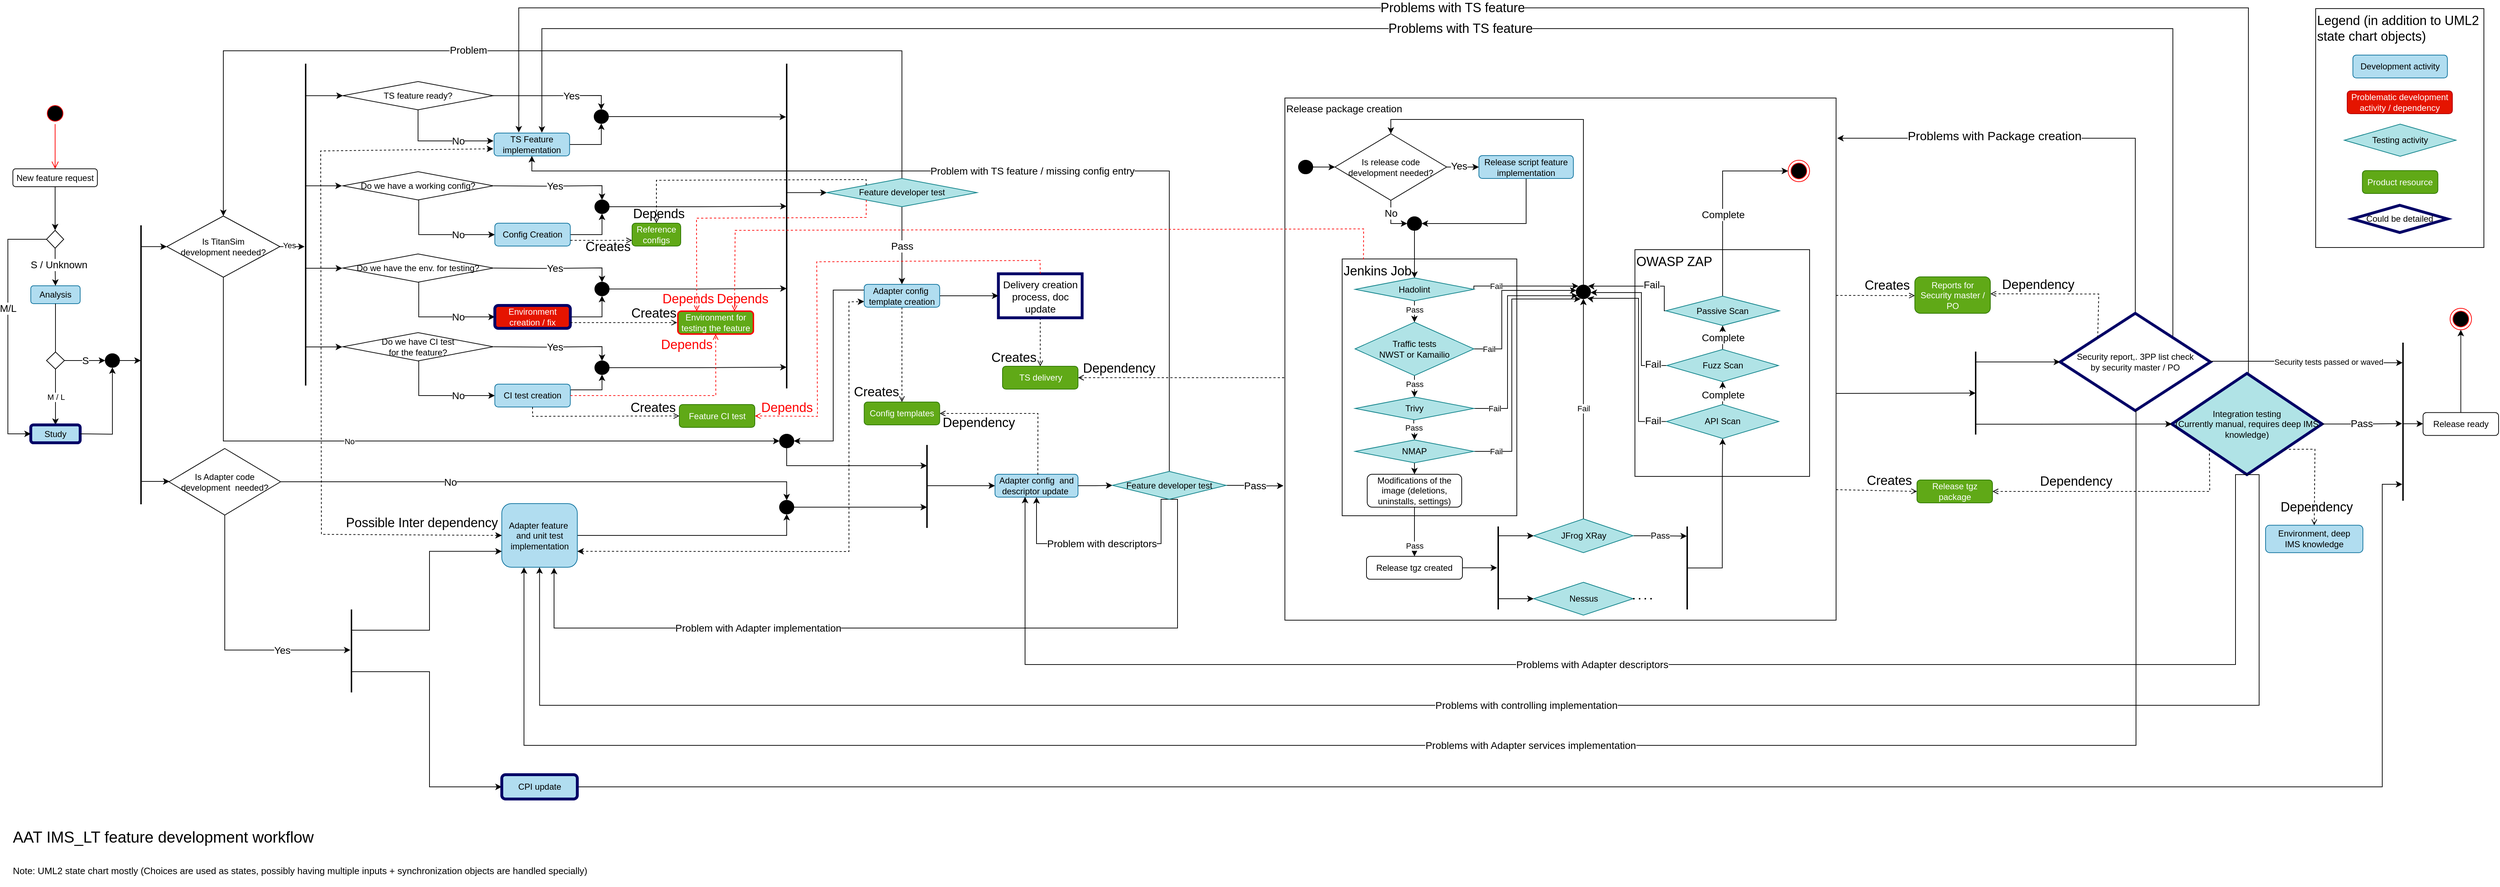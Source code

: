 <mxfile version="20.2.8" type="github">
  <diagram id="gXWosesJRznRrTSC_ofr" name="Page-1">
    <mxGraphModel dx="2973" dy="1602" grid="0" gridSize="10" guides="1" tooltips="1" connect="1" arrows="1" fold="1" page="1" pageScale="1" pageWidth="4681" pageHeight="3300" math="0" shadow="0">
      <root>
        <mxCell id="0" />
        <mxCell id="1" parent="0" />
        <mxCell id="BMq0w3gwBVlfmVzcVirr-1" value="" style="ellipse;html=1;shape=startState;fillColor=#000000;strokeColor=#ff0000;" parent="1" vertex="1">
          <mxGeometry x="93" y="174.5" width="30" height="30" as="geometry" />
        </mxCell>
        <mxCell id="BMq0w3gwBVlfmVzcVirr-2" value="" style="edgeStyle=orthogonalEdgeStyle;html=1;verticalAlign=bottom;endArrow=open;endSize=8;strokeColor=#ff0000;rounded=0;entryX=0.5;entryY=0;entryDx=0;entryDy=0;" parent="1" source="BMq0w3gwBVlfmVzcVirr-1" target="BMq0w3gwBVlfmVzcVirr-3" edge="1">
          <mxGeometry relative="1" as="geometry">
            <mxPoint x="-49" y="540" as="targetPoint" />
          </mxGeometry>
        </mxCell>
        <mxCell id="BMq0w3gwBVlfmVzcVirr-9" style="edgeStyle=orthogonalEdgeStyle;rounded=0;orthogonalLoop=1;jettySize=auto;html=1;exitX=0.5;exitY=1;exitDx=0;exitDy=0;" parent="1" source="BMq0w3gwBVlfmVzcVirr-3" target="BMq0w3gwBVlfmVzcVirr-7" edge="1">
          <mxGeometry relative="1" as="geometry" />
        </mxCell>
        <mxCell id="BMq0w3gwBVlfmVzcVirr-3" value="New feature request" style="rounded=1;whiteSpace=wrap;html=1;" parent="1" vertex="1">
          <mxGeometry x="49" y="267" width="118" height="25" as="geometry" />
        </mxCell>
        <mxCell id="8VvYUl_21GypthkHjriK-19" value="M / L" style="edgeStyle=orthogonalEdgeStyle;rounded=0;orthogonalLoop=1;jettySize=auto;html=1;exitX=0.5;exitY=1;exitDx=0;exitDy=0;entryX=0.5;entryY=0;entryDx=0;entryDy=0;startArrow=none;" edge="1" parent="1" source="8VvYUl_21GypthkHjriK-58" target="BMq0w3gwBVlfmVzcVirr-5">
          <mxGeometry relative="1" as="geometry" />
        </mxCell>
        <mxCell id="BMq0w3gwBVlfmVzcVirr-4" value="Analysis" style="rounded=1;whiteSpace=wrap;html=1;fillColor=#b1ddf0;strokeColor=#10739e;" parent="1" vertex="1">
          <mxGeometry x="74" y="430.5" width="69" height="25" as="geometry" />
        </mxCell>
        <mxCell id="BMq0w3gwBVlfmVzcVirr-5" value="Study" style="rounded=1;whiteSpace=wrap;html=1;fillColor=#b1ddf0;strokeColor=#000066;strokeWidth=4;" parent="1" vertex="1">
          <mxGeometry x="74" y="625" width="69" height="25" as="geometry" />
        </mxCell>
        <mxCell id="BMq0w3gwBVlfmVzcVirr-10" style="edgeStyle=orthogonalEdgeStyle;rounded=0;orthogonalLoop=1;jettySize=auto;html=1;exitX=1;exitY=0.5;exitDx=0;exitDy=0;entryX=0.5;entryY=0;entryDx=0;entryDy=0;" parent="1" source="BMq0w3gwBVlfmVzcVirr-7" target="BMq0w3gwBVlfmVzcVirr-4" edge="1">
          <mxGeometry relative="1" as="geometry" />
        </mxCell>
        <mxCell id="BMq0w3gwBVlfmVzcVirr-15" value="S / Unknown" style="edgeLabel;html=1;align=center;verticalAlign=middle;resizable=0;points=[];fontSize=14;" parent="BMq0w3gwBVlfmVzcVirr-10" vertex="1" connectable="0">
          <mxGeometry x="0.109" y="1" relative="1" as="geometry">
            <mxPoint x="3" y="-6" as="offset" />
          </mxGeometry>
        </mxCell>
        <mxCell id="BMq0w3gwBVlfmVzcVirr-11" style="edgeStyle=orthogonalEdgeStyle;rounded=0;orthogonalLoop=1;jettySize=auto;html=1;exitX=0.5;exitY=1;exitDx=0;exitDy=0;entryX=0;entryY=0.5;entryDx=0;entryDy=0;" parent="1" source="BMq0w3gwBVlfmVzcVirr-7" target="BMq0w3gwBVlfmVzcVirr-5" edge="1">
          <mxGeometry relative="1" as="geometry">
            <Array as="points">
              <mxPoint x="42" y="366" />
              <mxPoint x="42" y="638" />
            </Array>
          </mxGeometry>
        </mxCell>
        <mxCell id="BMq0w3gwBVlfmVzcVirr-14" value="M/L" style="edgeLabel;html=1;align=center;verticalAlign=middle;resizable=0;points=[];fontSize=14;" parent="BMq0w3gwBVlfmVzcVirr-11" vertex="1" connectable="0">
          <mxGeometry x="-0.02" y="3" relative="1" as="geometry">
            <mxPoint x="-3" y="-25" as="offset" />
          </mxGeometry>
        </mxCell>
        <mxCell id="BMq0w3gwBVlfmVzcVirr-7" value="" style="rhombus;whiteSpace=wrap;html=1;direction=south;" parent="1" vertex="1">
          <mxGeometry x="96" y="353" width="24" height="25" as="geometry" />
        </mxCell>
        <mxCell id="eBOtaoG4AacIUp0BR8DD-19" value="Yes" style="edgeStyle=orthogonalEdgeStyle;rounded=0;orthogonalLoop=1;jettySize=auto;html=1;exitX=1;exitY=0.5;exitDx=0;exitDy=0;entryX=0.5;entryY=0;entryDx=0;entryDy=0;fontSize=14;" parent="1" source="eBOtaoG4AacIUp0BR8DD-9" target="eBOtaoG4AacIUp0BR8DD-69" edge="1">
          <mxGeometry x="0.276" relative="1" as="geometry">
            <mxPoint x="908" y="163.98" as="targetPoint" />
            <mxPoint as="offset" />
          </mxGeometry>
        </mxCell>
        <mxCell id="eBOtaoG4AacIUp0BR8DD-21" value="No" style="edgeStyle=orthogonalEdgeStyle;rounded=0;orthogonalLoop=1;jettySize=auto;html=1;exitX=0.5;exitY=1;exitDx=0;exitDy=0;fontSize=14;entryX=-0.008;entryY=0.362;entryDx=0;entryDy=0;entryPerimeter=0;" parent="1" source="eBOtaoG4AacIUp0BR8DD-9" target="eBOtaoG4AacIUp0BR8DD-20" edge="1">
          <mxGeometry x="0.333" relative="1" as="geometry">
            <mxPoint x="703" y="212" as="targetPoint" />
            <Array as="points">
              <mxPoint x="615" y="228" />
              <mxPoint x="720" y="228" />
            </Array>
            <mxPoint as="offset" />
          </mxGeometry>
        </mxCell>
        <mxCell id="eBOtaoG4AacIUp0BR8DD-9" value="TS feature ready?" style="rhombus;whiteSpace=wrap;html=1;" parent="1" vertex="1">
          <mxGeometry x="510" y="145" width="210" height="39.5" as="geometry" />
        </mxCell>
        <mxCell id="eBOtaoG4AacIUp0BR8DD-44" style="edgeStyle=orthogonalEdgeStyle;rounded=0;orthogonalLoop=1;jettySize=auto;html=1;exitX=0.5;exitY=0.5;exitDx=0;exitDy=0;exitPerimeter=0;entryX=0;entryY=0.5;entryDx=0;entryDy=0;fontSize=14;" parent="1" source="eBOtaoG4AacIUp0BR8DD-18" target="eBOtaoG4AacIUp0BR8DD-41" edge="1">
          <mxGeometry relative="1" as="geometry">
            <Array as="points">
              <mxPoint x="1130" y="300" />
            </Array>
          </mxGeometry>
        </mxCell>
        <mxCell id="eBOtaoG4AacIUp0BR8DD-18" value="" style="line;strokeWidth=2;direction=south;html=1;fontSize=14;" parent="1" vertex="1">
          <mxGeometry x="1125" y="120" width="10" height="454" as="geometry" />
        </mxCell>
        <mxCell id="eBOtaoG4AacIUp0BR8DD-22" style="edgeStyle=orthogonalEdgeStyle;rounded=0;orthogonalLoop=1;jettySize=auto;html=1;exitX=1;exitY=0.5;exitDx=0;exitDy=0;entryX=0.5;entryY=1;entryDx=0;entryDy=0;fontSize=14;" parent="1" source="eBOtaoG4AacIUp0BR8DD-20" target="eBOtaoG4AacIUp0BR8DD-69" edge="1">
          <mxGeometry relative="1" as="geometry">
            <mxPoint x="909" y="233.01" as="targetPoint" />
          </mxGeometry>
        </mxCell>
        <mxCell id="eBOtaoG4AacIUp0BR8DD-20" value="TS Feature implementation" style="rounded=1;whiteSpace=wrap;html=1;fillColor=#b1ddf0;strokeColor=#10739e;" parent="1" vertex="1">
          <mxGeometry x="721.25" y="217" width="105.5" height="32" as="geometry" />
        </mxCell>
        <mxCell id="eBOtaoG4AacIUp0BR8DD-31" value="Do we have a working config?" style="rhombus;whiteSpace=wrap;html=1;" parent="1" vertex="1">
          <mxGeometry x="510" y="271" width="210" height="39.5" as="geometry" />
        </mxCell>
        <mxCell id="eBOtaoG4AacIUp0BR8DD-38" value="Do we have the env. for testing?" style="rhombus;whiteSpace=wrap;html=1;" parent="1" vertex="1">
          <mxGeometry x="510" y="386" width="210" height="39.5" as="geometry" />
        </mxCell>
        <mxCell id="eBOtaoG4AacIUp0BR8DD-42" style="edgeStyle=orthogonalEdgeStyle;rounded=0;orthogonalLoop=1;jettySize=auto;html=1;exitX=0.5;exitY=0;exitDx=0;exitDy=0;fontSize=14;entryX=0.5;entryY=0;entryDx=0;entryDy=0;" parent="1" source="eBOtaoG4AacIUp0BR8DD-41" target="8VvYUl_21GypthkHjriK-26" edge="1">
          <mxGeometry relative="1" as="geometry">
            <mxPoint x="563" y="332" as="targetPoint" />
            <Array as="points">
              <mxPoint x="1291" y="102" />
              <mxPoint x="343" y="102" />
            </Array>
          </mxGeometry>
        </mxCell>
        <mxCell id="eBOtaoG4AacIUp0BR8DD-43" value="Problem" style="edgeLabel;html=1;align=center;verticalAlign=middle;resizable=0;points=[];fontSize=14;" parent="eBOtaoG4AacIUp0BR8DD-42" vertex="1" connectable="0">
          <mxGeometry x="-0.276" y="2" relative="1" as="geometry">
            <mxPoint x="-293" y="-3" as="offset" />
          </mxGeometry>
        </mxCell>
        <mxCell id="eBOtaoG4AacIUp0BR8DD-54" value="Pass" style="edgeStyle=orthogonalEdgeStyle;rounded=0;orthogonalLoop=1;jettySize=auto;html=1;exitX=0.5;exitY=1;exitDx=0;exitDy=0;entryX=0.5;entryY=0;entryDx=0;entryDy=0;fontSize=14;" parent="1" source="eBOtaoG4AacIUp0BR8DD-41" target="8VvYUl_21GypthkHjriK-265" edge="1">
          <mxGeometry relative="1" as="geometry">
            <mxPoint x="1291" y="423" as="targetPoint" />
          </mxGeometry>
        </mxCell>
        <mxCell id="eBOtaoG4AacIUp0BR8DD-41" value="Feature developer test" style="rhombus;whiteSpace=wrap;html=1;fillColor=#b0e3e6;strokeColor=#0e8088;" parent="1" vertex="1">
          <mxGeometry x="1186" y="280.5" width="210" height="39.5" as="geometry" />
        </mxCell>
        <mxCell id="8VvYUl_21GypthkHjriK-31" style="edgeStyle=orthogonalEdgeStyle;rounded=0;orthogonalLoop=1;jettySize=auto;html=1;entryX=1;entryY=0.5;entryDx=0;entryDy=0;exitX=0;exitY=0.25;exitDx=0;exitDy=0;" edge="1" parent="1" source="8VvYUl_21GypthkHjriK-265" target="8VvYUl_21GypthkHjriK-29">
          <mxGeometry relative="1" as="geometry">
            <mxPoint x="1228" y="577" as="sourcePoint" />
            <Array as="points">
              <mxPoint x="1195" y="436" />
              <mxPoint x="1195" y="648" />
            </Array>
          </mxGeometry>
        </mxCell>
        <mxCell id="eBOtaoG4AacIUp0BR8DD-47" value="No" style="edgeStyle=orthogonalEdgeStyle;rounded=0;orthogonalLoop=1;jettySize=auto;html=1;exitX=1;exitY=0.5;exitDx=0;exitDy=0;fontSize=14;entryX=0.5;entryY=0;entryDx=0;entryDy=0;" parent="1" source="eBOtaoG4AacIUp0BR8DD-49" target="eBOtaoG4AacIUp0BR8DD-91" edge="1">
          <mxGeometry x="-0.355" relative="1" as="geometry">
            <mxPoint x="1434" y="704" as="targetPoint" />
            <mxPoint as="offset" />
          </mxGeometry>
        </mxCell>
        <mxCell id="eBOtaoG4AacIUp0BR8DD-48" value="Yes" style="edgeStyle=orthogonalEdgeStyle;rounded=0;orthogonalLoop=1;jettySize=auto;html=1;exitX=0.5;exitY=1;exitDx=0;exitDy=0;entryX=0.489;entryY=0.593;entryDx=0;entryDy=0;fontSize=14;entryPerimeter=0;" parent="1" source="eBOtaoG4AacIUp0BR8DD-49" target="8VvYUl_21GypthkHjriK-258" edge="1">
          <mxGeometry x="0.475" relative="1" as="geometry">
            <Array as="points">
              <mxPoint x="345" y="940" />
            </Array>
            <mxPoint as="offset" />
          </mxGeometry>
        </mxCell>
        <mxCell id="eBOtaoG4AacIUp0BR8DD-49" value="Is Adapter code&lt;br&gt;development&amp;nbsp;&amp;nbsp;needed?" style="rhombus;whiteSpace=wrap;html=1;" parent="1" vertex="1">
          <mxGeometry x="267" y="658" width="156" height="93" as="geometry" />
        </mxCell>
        <mxCell id="eBOtaoG4AacIUp0BR8DD-50" style="edgeStyle=orthogonalEdgeStyle;rounded=0;orthogonalLoop=1;jettySize=auto;html=1;exitX=1;exitY=0.5;exitDx=0;exitDy=0;fontSize=14;entryX=0.5;entryY=1;entryDx=0;entryDy=0;" parent="1" source="eBOtaoG4AacIUp0BR8DD-51" target="eBOtaoG4AacIUp0BR8DD-91" edge="1">
          <mxGeometry relative="1" as="geometry">
            <mxPoint x="1429" y="780" as="targetPoint" />
          </mxGeometry>
        </mxCell>
        <mxCell id="eBOtaoG4AacIUp0BR8DD-51" value="Adapter feature&amp;nbsp; and unit test implementation" style="rounded=1;whiteSpace=wrap;html=1;fillColor=#b1ddf0;strokeColor=#10739e;" parent="1" vertex="1">
          <mxGeometry x="732" y="735" width="105.5" height="89" as="geometry" />
        </mxCell>
        <mxCell id="eBOtaoG4AacIUp0BR8DD-62" style="edgeStyle=orthogonalEdgeStyle;rounded=0;orthogonalLoop=1;jettySize=auto;html=1;exitX=0.5;exitY=0.5;exitDx=0;exitDy=0;exitPerimeter=0;entryX=0;entryY=0.5;entryDx=0;entryDy=0;fontSize=14;" parent="1" source="eBOtaoG4AacIUp0BR8DD-52" target="eBOtaoG4AacIUp0BR8DD-55" edge="1">
          <mxGeometry relative="1" as="geometry">
            <Array as="points">
              <mxPoint x="1326" y="710" />
            </Array>
          </mxGeometry>
        </mxCell>
        <mxCell id="eBOtaoG4AacIUp0BR8DD-52" value="" style="line;strokeWidth=2;direction=south;html=1;fontSize=14;" parent="1" vertex="1">
          <mxGeometry x="1318" y="653" width="16" height="116" as="geometry" />
        </mxCell>
        <mxCell id="eBOtaoG4AacIUp0BR8DD-55" value="Adapter config&amp;nbsp; and descriptor update&amp;nbsp;" style="rounded=1;whiteSpace=wrap;html=1;fillColor=#b1ddf0;strokeColor=#10739e;" parent="1" vertex="1">
          <mxGeometry x="1421" y="694" width="116" height="32" as="geometry" />
        </mxCell>
        <mxCell id="eBOtaoG4AacIUp0BR8DD-56" style="edgeStyle=orthogonalEdgeStyle;rounded=0;orthogonalLoop=1;jettySize=auto;html=1;entryX=0;entryY=0.5;entryDx=0;entryDy=0;exitX=1;exitY=0.5;exitDx=0;exitDy=0;" parent="1" source="eBOtaoG4AacIUp0BR8DD-55" target="eBOtaoG4AacIUp0BR8DD-59" edge="1">
          <mxGeometry relative="1" as="geometry">
            <mxPoint x="1626" y="796.08" as="sourcePoint" />
          </mxGeometry>
        </mxCell>
        <mxCell id="eBOtaoG4AacIUp0BR8DD-57" value="Pass" style="edgeStyle=orthogonalEdgeStyle;rounded=0;orthogonalLoop=1;jettySize=auto;html=1;exitX=1;exitY=0.5;exitDx=0;exitDy=0;fontSize=14;" parent="1" source="eBOtaoG4AacIUp0BR8DD-59" edge="1">
          <mxGeometry relative="1" as="geometry">
            <mxPoint x="1824" y="710" as="targetPoint" />
          </mxGeometry>
        </mxCell>
        <mxCell id="eBOtaoG4AacIUp0BR8DD-58" value="Problem with Adapter implementation" style="edgeStyle=orthogonalEdgeStyle;rounded=0;orthogonalLoop=1;jettySize=auto;html=1;exitX=0.5;exitY=1;exitDx=0;exitDy=0;fontSize=14;entryX=0.688;entryY=1.009;entryDx=0;entryDy=0;entryPerimeter=0;" parent="1" source="eBOtaoG4AacIUp0BR8DD-59" edge="1" target="eBOtaoG4AacIUp0BR8DD-51">
          <mxGeometry x="0.356" relative="1" as="geometry">
            <mxPoint x="1026" y="796" as="targetPoint" />
            <Array as="points">
              <mxPoint x="1676" y="729" />
              <mxPoint x="1676" y="909" />
              <mxPoint x="805" y="909" />
              <mxPoint x="805" y="825" />
            </Array>
            <mxPoint as="offset" />
          </mxGeometry>
        </mxCell>
        <mxCell id="eBOtaoG4AacIUp0BR8DD-83" value="Problem with TS feature / missing config entry" style="edgeStyle=orthogonalEdgeStyle;rounded=0;orthogonalLoop=1;jettySize=auto;html=1;exitX=0.5;exitY=0;exitDx=0;exitDy=0;fontSize=14;entryX=0.5;entryY=1;entryDx=0;entryDy=0;" parent="1" source="eBOtaoG4AacIUp0BR8DD-59" edge="1" target="eBOtaoG4AacIUp0BR8DD-20">
          <mxGeometry x="-0.083" relative="1" as="geometry">
            <mxPoint x="1603" y="690" as="sourcePoint" />
            <mxPoint x="994" y="383" as="targetPoint" />
            <Array as="points">
              <mxPoint x="1665" y="270" />
              <mxPoint x="774" y="270" />
            </Array>
            <mxPoint x="-1" as="offset" />
          </mxGeometry>
        </mxCell>
        <mxCell id="eBOtaoG4AacIUp0BR8DD-85" value="Problem with descriptors" style="edgeStyle=orthogonalEdgeStyle;rounded=0;orthogonalLoop=1;jettySize=auto;html=1;exitX=0.5;exitY=1;exitDx=0;exitDy=0;fontSize=14;entryX=0.5;entryY=1;entryDx=0;entryDy=0;" parent="1" source="eBOtaoG4AacIUp0BR8DD-59" edge="1" target="eBOtaoG4AacIUp0BR8DD-55">
          <mxGeometry relative="1" as="geometry">
            <mxPoint x="1444" y="725" as="targetPoint" />
            <Array as="points">
              <mxPoint x="1653" y="729" />
              <mxPoint x="1653" y="791" />
              <mxPoint x="1479" y="791" />
            </Array>
          </mxGeometry>
        </mxCell>
        <mxCell id="eBOtaoG4AacIUp0BR8DD-59" value="Feature developer test" style="rhombus;whiteSpace=wrap;html=1;fillColor=#b0e3e6;strokeColor=#0e8088;" parent="1" vertex="1">
          <mxGeometry x="1585" y="690" width="159" height="39" as="geometry" />
        </mxCell>
        <mxCell id="8VvYUl_21GypthkHjriK-21" style="edgeStyle=orthogonalEdgeStyle;rounded=0;orthogonalLoop=1;jettySize=auto;html=1;exitX=1;exitY=0.5;exitDx=0;exitDy=0;entryX=0.354;entryY=0.527;entryDx=0;entryDy=0;entryPerimeter=0;" edge="1" parent="1" source="eBOtaoG4AacIUp0BR8DD-64">
          <mxGeometry relative="1" as="geometry">
            <mxPoint x="227.73" y="535.06" as="targetPoint" />
            <Array as="points" />
          </mxGeometry>
        </mxCell>
        <mxCell id="eBOtaoG4AacIUp0BR8DD-64" value="" style="shape=ellipse;html=1;fillColor=strokeColor;fontSize=18;fontColor=#ffffff;" parent="1" vertex="1">
          <mxGeometry x="178" y="525.5" width="20" height="19" as="geometry" />
        </mxCell>
        <mxCell id="eBOtaoG4AacIUp0BR8DD-70" style="edgeStyle=orthogonalEdgeStyle;rounded=0;orthogonalLoop=1;jettySize=auto;html=1;exitX=1;exitY=0.5;exitDx=0;exitDy=0;fontSize=14;entryX=0.164;entryY=0.594;entryDx=0;entryDy=0;entryPerimeter=0;" parent="1" source="eBOtaoG4AacIUp0BR8DD-69" target="eBOtaoG4AacIUp0BR8DD-18" edge="1">
          <mxGeometry relative="1" as="geometry">
            <mxPoint x="1123.5" y="193.833" as="targetPoint" />
          </mxGeometry>
        </mxCell>
        <mxCell id="eBOtaoG4AacIUp0BR8DD-69" value="" style="shape=ellipse;html=1;fillColor=strokeColor;fontSize=18;fontColor=#ffffff;" parent="1" vertex="1">
          <mxGeometry x="861" y="184.5" width="20" height="19" as="geometry" />
        </mxCell>
        <mxCell id="eBOtaoG4AacIUp0BR8DD-71" value="Yes" style="edgeStyle=orthogonalEdgeStyle;rounded=0;orthogonalLoop=1;jettySize=auto;html=1;exitX=1;exitY=0.5;exitDx=0;exitDy=0;entryX=0.5;entryY=0;entryDx=0;entryDy=0;fontSize=14;" parent="1" target="eBOtaoG4AacIUp0BR8DD-76" edge="1">
          <mxGeometry relative="1" as="geometry">
            <mxPoint x="721" y="290.75" as="sourcePoint" />
            <mxPoint x="909" y="289.98" as="targetPoint" />
          </mxGeometry>
        </mxCell>
        <mxCell id="eBOtaoG4AacIUp0BR8DD-72" value="No" style="edgeStyle=orthogonalEdgeStyle;rounded=0;orthogonalLoop=1;jettySize=auto;html=1;exitX=0.5;exitY=1;exitDx=0;exitDy=0;fontSize=14;entryX=0;entryY=0.5;entryDx=0;entryDy=0;" parent="1" target="eBOtaoG4AacIUp0BR8DD-74" edge="1">
          <mxGeometry x="0.333" relative="1" as="geometry">
            <mxPoint x="616" y="310.5" as="sourcePoint" />
            <mxPoint x="704" y="338" as="targetPoint" />
            <Array as="points">
              <mxPoint x="616" y="359" />
            </Array>
            <mxPoint as="offset" />
          </mxGeometry>
        </mxCell>
        <mxCell id="eBOtaoG4AacIUp0BR8DD-73" style="edgeStyle=orthogonalEdgeStyle;rounded=0;orthogonalLoop=1;jettySize=auto;html=1;exitX=1;exitY=0.5;exitDx=0;exitDy=0;entryX=0.5;entryY=1;entryDx=0;entryDy=0;fontSize=14;" parent="1" source="eBOtaoG4AacIUp0BR8DD-74" target="eBOtaoG4AacIUp0BR8DD-76" edge="1">
          <mxGeometry relative="1" as="geometry">
            <mxPoint x="910" y="359.01" as="targetPoint" />
          </mxGeometry>
        </mxCell>
        <mxCell id="eBOtaoG4AacIUp0BR8DD-74" value="Config Creation" style="rounded=1;whiteSpace=wrap;html=1;fillColor=#b1ddf0;strokeColor=#10739e;" parent="1" vertex="1">
          <mxGeometry x="722.25" y="343" width="105.5" height="32" as="geometry" />
        </mxCell>
        <mxCell id="eBOtaoG4AacIUp0BR8DD-75" style="edgeStyle=orthogonalEdgeStyle;rounded=0;orthogonalLoop=1;jettySize=auto;html=1;exitX=1;exitY=0.5;exitDx=0;exitDy=0;fontSize=14;entryX=0.188;entryY=0.608;entryDx=0;entryDy=0;entryPerimeter=0;" parent="1" source="eBOtaoG4AacIUp0BR8DD-76" edge="1">
          <mxGeometry relative="1" as="geometry">
            <mxPoint x="1129.92" y="319.32" as="targetPoint" />
          </mxGeometry>
        </mxCell>
        <mxCell id="eBOtaoG4AacIUp0BR8DD-76" value="" style="shape=ellipse;html=1;fillColor=strokeColor;fontSize=18;fontColor=#ffffff;" parent="1" vertex="1">
          <mxGeometry x="862" y="310.5" width="20" height="19" as="geometry" />
        </mxCell>
        <mxCell id="eBOtaoG4AacIUp0BR8DD-77" value="Yes" style="edgeStyle=orthogonalEdgeStyle;rounded=0;orthogonalLoop=1;jettySize=auto;html=1;exitX=1;exitY=0.5;exitDx=0;exitDy=0;entryX=0.5;entryY=0;entryDx=0;entryDy=0;fontSize=14;" parent="1" target="eBOtaoG4AacIUp0BR8DD-82" edge="1">
          <mxGeometry relative="1" as="geometry">
            <mxPoint x="721" y="405.75" as="sourcePoint" />
            <mxPoint x="909" y="404.98" as="targetPoint" />
          </mxGeometry>
        </mxCell>
        <mxCell id="eBOtaoG4AacIUp0BR8DD-78" value="No" style="edgeStyle=orthogonalEdgeStyle;rounded=0;orthogonalLoop=1;jettySize=auto;html=1;exitX=0.5;exitY=1;exitDx=0;exitDy=0;fontSize=14;entryX=0;entryY=0.5;entryDx=0;entryDy=0;" parent="1" target="eBOtaoG4AacIUp0BR8DD-80" edge="1">
          <mxGeometry x="0.333" relative="1" as="geometry">
            <mxPoint x="616" y="425.5" as="sourcePoint" />
            <mxPoint x="704" y="453" as="targetPoint" />
            <Array as="points">
              <mxPoint x="616" y="474" />
            </Array>
            <mxPoint as="offset" />
          </mxGeometry>
        </mxCell>
        <mxCell id="eBOtaoG4AacIUp0BR8DD-79" style="edgeStyle=orthogonalEdgeStyle;rounded=0;orthogonalLoop=1;jettySize=auto;html=1;exitX=1;exitY=0.5;exitDx=0;exitDy=0;entryX=0.5;entryY=1;entryDx=0;entryDy=0;fontSize=14;" parent="1" source="eBOtaoG4AacIUp0BR8DD-80" target="eBOtaoG4AacIUp0BR8DD-82" edge="1">
          <mxGeometry relative="1" as="geometry">
            <mxPoint x="910" y="474.01" as="targetPoint" />
          </mxGeometry>
        </mxCell>
        <mxCell id="eBOtaoG4AacIUp0BR8DD-80" value="Environment creation / fix" style="rounded=1;whiteSpace=wrap;html=1;fillColor=#e51400;fontColor=#ffffff;strokeColor=#000066;strokeWidth=4;" parent="1" vertex="1">
          <mxGeometry x="722.25" y="458" width="105.5" height="32" as="geometry" />
        </mxCell>
        <mxCell id="eBOtaoG4AacIUp0BR8DD-81" style="edgeStyle=orthogonalEdgeStyle;rounded=0;orthogonalLoop=1;jettySize=auto;html=1;exitX=1;exitY=0.5;exitDx=0;exitDy=0;fontSize=14;entryX=0.188;entryY=0.608;entryDx=0;entryDy=0;entryPerimeter=0;" parent="1" source="eBOtaoG4AacIUp0BR8DD-82" edge="1">
          <mxGeometry relative="1" as="geometry">
            <mxPoint x="1129.92" y="434.32" as="targetPoint" />
          </mxGeometry>
        </mxCell>
        <mxCell id="eBOtaoG4AacIUp0BR8DD-82" value="" style="shape=ellipse;html=1;fillColor=strokeColor;fontSize=18;fontColor=#ffffff;" parent="1" vertex="1">
          <mxGeometry x="862" y="425.5" width="20" height="19" as="geometry" />
        </mxCell>
        <mxCell id="eBOtaoG4AacIUp0BR8DD-86" value="" style="endArrow=classic;html=1;rounded=0;fontSize=14;exitX=1;exitY=0.5;exitDx=0;exitDy=0;entryX=0.5;entryY=1;entryDx=0;entryDy=0;" parent="1" source="BMq0w3gwBVlfmVzcVirr-5" target="eBOtaoG4AacIUp0BR8DD-64" edge="1">
          <mxGeometry width="50" height="50" relative="1" as="geometry">
            <mxPoint x="507" y="577" as="sourcePoint" />
            <mxPoint x="557" y="527" as="targetPoint" />
            <Array as="points">
              <mxPoint x="188" y="638" />
            </Array>
          </mxGeometry>
        </mxCell>
        <mxCell id="eBOtaoG4AacIUp0BR8DD-87" value="S" style="endArrow=classic;html=1;rounded=0;fontSize=14;exitX=1;exitY=0.5;exitDx=0;exitDy=0;entryX=0;entryY=0.5;entryDx=0;entryDy=0;" parent="1" source="8VvYUl_21GypthkHjriK-58" target="eBOtaoG4AacIUp0BR8DD-64" edge="1">
          <mxGeometry width="50" height="50" relative="1" as="geometry">
            <mxPoint x="507" y="577" as="sourcePoint" />
            <mxPoint x="227" y="524" as="targetPoint" />
          </mxGeometry>
        </mxCell>
        <mxCell id="eBOtaoG4AacIUp0BR8DD-92" style="edgeStyle=orthogonalEdgeStyle;rounded=0;orthogonalLoop=1;jettySize=auto;html=1;exitX=1;exitY=0.5;exitDx=0;exitDy=0;entryX=0.75;entryY=0.5;entryDx=0;entryDy=0;entryPerimeter=0;fontSize=14;" parent="1" source="eBOtaoG4AacIUp0BR8DD-91" target="eBOtaoG4AacIUp0BR8DD-52" edge="1">
          <mxGeometry relative="1" as="geometry" />
        </mxCell>
        <mxCell id="eBOtaoG4AacIUp0BR8DD-91" value="" style="shape=ellipse;html=1;fillColor=strokeColor;fontSize=18;fontColor=#ffffff;" parent="1" vertex="1">
          <mxGeometry x="1120" y="730.5" width="20" height="19" as="geometry" />
        </mxCell>
        <mxCell id="8VvYUl_21GypthkHjriK-9" style="edgeStyle=orthogonalEdgeStyle;rounded=0;orthogonalLoop=1;jettySize=auto;html=1;exitX=1;exitY=0.5;exitDx=0;exitDy=0;entryX=0.5;entryY=0.505;entryDx=0;entryDy=0;entryPerimeter=0;" edge="1" parent="1" source="eBOtaoG4AacIUp0BR8DD-93" target="eBOtaoG4AacIUp0BR8DD-135">
          <mxGeometry relative="1" as="geometry">
            <Array as="points">
              <mxPoint x="2594" y="581" />
              <mxPoint x="2730" y="581" />
            </Array>
          </mxGeometry>
        </mxCell>
        <mxCell id="eBOtaoG4AacIUp0BR8DD-93" value="Release package creation" style="rounded=0;html=1;align=left;horizontal=1;verticalAlign=top;whiteSpace=wrap;fontSize=14;" parent="1" vertex="1">
          <mxGeometry x="1826" y="168" width="770" height="730" as="geometry" />
        </mxCell>
        <mxCell id="eBOtaoG4AacIUp0BR8DD-104" value="Jenkins Job" style="rounded=0;html=1;align=left;horizontal=1;verticalAlign=top;whiteSpace=wrap;fontSize=18;" parent="1" vertex="1">
          <mxGeometry x="1906" y="393" width="244" height="359" as="geometry" />
        </mxCell>
        <mxCell id="eBOtaoG4AacIUp0BR8DD-95" value="Release tgz package" style="rounded=1;whiteSpace=wrap;html=1;fillColor=#60a917;fontColor=#ffffff;strokeColor=#2D7600;" parent="1" vertex="1">
          <mxGeometry x="2709" y="702" width="105.5" height="32" as="geometry" />
        </mxCell>
        <mxCell id="eBOtaoG4AacIUp0BR8DD-97" style="edgeStyle=orthogonalEdgeStyle;rounded=0;orthogonalLoop=1;jettySize=auto;html=1;exitX=1;exitY=0.5;exitDx=0;exitDy=0;fontSize=14;entryX=0;entryY=0.5;entryDx=0;entryDy=0;" parent="1" source="eBOtaoG4AacIUp0BR8DD-98" edge="1" target="8VvYUl_21GypthkHjriK-45">
          <mxGeometry relative="1" as="geometry">
            <mxPoint x="1884.92" y="438.82" as="targetPoint" />
          </mxGeometry>
        </mxCell>
        <mxCell id="eBOtaoG4AacIUp0BR8DD-98" value="" style="shape=ellipse;html=1;fillColor=strokeColor;fontSize=18;fontColor=#ffffff;" parent="1" vertex="1">
          <mxGeometry x="1845" y="255" width="20" height="19" as="geometry" />
        </mxCell>
        <mxCell id="8VvYUl_21GypthkHjriK-5" value="Pass" style="edgeStyle=orthogonalEdgeStyle;rounded=0;orthogonalLoop=1;jettySize=auto;html=1;exitX=0.5;exitY=1;exitDx=0;exitDy=0;" edge="1" parent="1" source="eBOtaoG4AacIUp0BR8DD-99" target="eBOtaoG4AacIUp0BR8DD-100">
          <mxGeometry x="0.3" relative="1" as="geometry">
            <mxPoint as="offset" />
          </mxGeometry>
        </mxCell>
        <mxCell id="8VvYUl_21GypthkHjriK-11" value="Fail" style="edgeStyle=orthogonalEdgeStyle;rounded=0;orthogonalLoop=1;jettySize=auto;html=1;exitX=1;exitY=0.5;exitDx=0;exitDy=0;entryX=0.156;entryY=0.076;entryDx=0;entryDy=0;entryPerimeter=0;" edge="1" parent="1" source="eBOtaoG4AacIUp0BR8DD-99" target="8VvYUl_21GypthkHjriK-10">
          <mxGeometry x="-0.528" relative="1" as="geometry">
            <Array as="points">
              <mxPoint x="2090" y="430" />
            </Array>
            <mxPoint as="offset" />
          </mxGeometry>
        </mxCell>
        <mxCell id="eBOtaoG4AacIUp0BR8DD-99" value="Hadolint" style="rhombus;whiteSpace=wrap;html=1;fillColor=#b0e3e6;strokeColor=#0e8088;" parent="1" vertex="1">
          <mxGeometry x="1924" y="419.5" width="166" height="32" as="geometry" />
        </mxCell>
        <mxCell id="8VvYUl_21GypthkHjriK-6" value="Pass" style="edgeStyle=orthogonalEdgeStyle;rounded=0;orthogonalLoop=1;jettySize=auto;html=1;exitX=0.5;exitY=1;exitDx=0;exitDy=0;entryX=0.5;entryY=0;entryDx=0;entryDy=0;" edge="1" parent="1" source="eBOtaoG4AacIUp0BR8DD-100" target="eBOtaoG4AacIUp0BR8DD-101">
          <mxGeometry x="-0.2" relative="1" as="geometry">
            <mxPoint as="offset" />
          </mxGeometry>
        </mxCell>
        <mxCell id="8VvYUl_21GypthkHjriK-12" value="Fail" style="edgeStyle=orthogonalEdgeStyle;rounded=0;orthogonalLoop=1;jettySize=auto;html=1;exitX=1;exitY=0.5;exitDx=0;exitDy=0;entryX=0.016;entryY=0.361;entryDx=0;entryDy=0;entryPerimeter=0;" edge="1" parent="1" source="eBOtaoG4AacIUp0BR8DD-100" target="8VvYUl_21GypthkHjriK-10">
          <mxGeometry x="-0.816" relative="1" as="geometry">
            <Array as="points">
              <mxPoint x="2129" y="519" />
              <mxPoint x="2129" y="437" />
              <mxPoint x="2233" y="437" />
            </Array>
            <mxPoint as="offset" />
          </mxGeometry>
        </mxCell>
        <mxCell id="eBOtaoG4AacIUp0BR8DD-100" value="Traffic tests&lt;br&gt;NWST or Kamailio" style="rhombus;whiteSpace=wrap;html=1;fillColor=#b0e3e6;strokeColor=#0e8088;" parent="1" vertex="1">
          <mxGeometry x="1924" y="481.5" width="166" height="74.5" as="geometry" />
        </mxCell>
        <mxCell id="8VvYUl_21GypthkHjriK-7" value="Pass" style="edgeStyle=orthogonalEdgeStyle;rounded=0;orthogonalLoop=1;jettySize=auto;html=1;exitX=0.5;exitY=1;exitDx=0;exitDy=0;entryX=0.5;entryY=0;entryDx=0;entryDy=0;" edge="1" parent="1" source="eBOtaoG4AacIUp0BR8DD-101" target="eBOtaoG4AacIUp0BR8DD-102">
          <mxGeometry x="-0.2" relative="1" as="geometry">
            <Array as="points">
              <mxPoint x="2006" y="618" />
              <mxPoint x="2006" y="632" />
              <mxPoint x="2007" y="632" />
            </Array>
            <mxPoint as="offset" />
          </mxGeometry>
        </mxCell>
        <mxCell id="8VvYUl_21GypthkHjriK-13" value="Fail" style="edgeStyle=orthogonalEdgeStyle;rounded=0;orthogonalLoop=1;jettySize=auto;html=1;exitX=1;exitY=0.5;exitDx=0;exitDy=0;entryX=0.094;entryY=0.782;entryDx=0;entryDy=0;entryPerimeter=0;" edge="1" parent="1" source="eBOtaoG4AacIUp0BR8DD-101" target="8VvYUl_21GypthkHjriK-10">
          <mxGeometry x="-0.807" relative="1" as="geometry">
            <mxPoint x="2231" y="438" as="targetPoint" />
            <Array as="points">
              <mxPoint x="2137" y="602" />
              <mxPoint x="2137" y="444" />
            </Array>
            <mxPoint as="offset" />
          </mxGeometry>
        </mxCell>
        <mxCell id="eBOtaoG4AacIUp0BR8DD-101" value="Trivy" style="rhombus;whiteSpace=wrap;html=1;fillColor=#b0e3e6;strokeColor=#0e8088;" parent="1" vertex="1">
          <mxGeometry x="1924" y="586" width="166" height="32" as="geometry" />
        </mxCell>
        <mxCell id="8VvYUl_21GypthkHjriK-61" value="Fail" style="edgeStyle=orthogonalEdgeStyle;rounded=0;orthogonalLoop=1;jettySize=auto;html=1;exitX=0.5;exitY=0;exitDx=0;exitDy=0;entryX=0.5;entryY=1;entryDx=0;entryDy=0;" edge="1" parent="1" source="eBOtaoG4AacIUp0BR8DD-105" target="8VvYUl_21GypthkHjriK-10">
          <mxGeometry relative="1" as="geometry" />
        </mxCell>
        <mxCell id="8VvYUl_21GypthkHjriK-238" value="Pass" style="edgeStyle=orthogonalEdgeStyle;rounded=0;orthogonalLoop=1;jettySize=auto;html=1;exitX=1;exitY=0.5;exitDx=0;exitDy=0;entryX=0.116;entryY=0.524;entryDx=0;entryDy=0;entryPerimeter=0;fontSize=12;" edge="1" parent="1" source="eBOtaoG4AacIUp0BR8DD-105" target="8VvYUl_21GypthkHjriK-237">
          <mxGeometry relative="1" as="geometry" />
        </mxCell>
        <mxCell id="eBOtaoG4AacIUp0BR8DD-105" value="JFrog XRay" style="rhombus;whiteSpace=wrap;html=1;fillColor=#b0e3e6;strokeColor=#0e8088;" parent="1" vertex="1">
          <mxGeometry x="2173.5" y="756.37" width="139" height="47.25" as="geometry" />
        </mxCell>
        <mxCell id="8VvYUl_21GypthkHjriK-14" value="Fail" style="edgeStyle=orthogonalEdgeStyle;rounded=0;orthogonalLoop=1;jettySize=auto;html=1;exitX=1;exitY=0.5;exitDx=0;exitDy=0;entryX=0.303;entryY=1.075;entryDx=0;entryDy=0;entryPerimeter=0;" edge="1" parent="1" source="eBOtaoG4AacIUp0BR8DD-102" target="8VvYUl_21GypthkHjriK-10">
          <mxGeometry x="-0.833" relative="1" as="geometry">
            <Array as="points">
              <mxPoint x="2143" y="662" />
              <mxPoint x="2143" y="449" />
              <mxPoint x="2239" y="449" />
            </Array>
            <mxPoint as="offset" />
          </mxGeometry>
        </mxCell>
        <mxCell id="8VvYUl_21GypthkHjriK-15" value="Pass" style="edgeStyle=orthogonalEdgeStyle;rounded=0;orthogonalLoop=1;jettySize=auto;html=1;exitX=0.5;exitY=1;exitDx=0;exitDy=0;entryX=0.5;entryY=0;entryDx=0;entryDy=0;" edge="1" parent="1" source="8VvYUl_21GypthkHjriK-229" target="8VvYUl_21GypthkHjriK-8">
          <mxGeometry x="0.563" relative="1" as="geometry">
            <Array as="points" />
            <mxPoint as="offset" />
          </mxGeometry>
        </mxCell>
        <mxCell id="8VvYUl_21GypthkHjriK-230" style="edgeStyle=orthogonalEdgeStyle;rounded=0;orthogonalLoop=1;jettySize=auto;html=1;exitX=0.5;exitY=1;exitDx=0;exitDy=0;entryX=0.5;entryY=0;entryDx=0;entryDy=0;fontSize=18;" edge="1" parent="1" source="eBOtaoG4AacIUp0BR8DD-102" target="8VvYUl_21GypthkHjriK-229">
          <mxGeometry relative="1" as="geometry" />
        </mxCell>
        <mxCell id="eBOtaoG4AacIUp0BR8DD-102" value="NMAP" style="rhombus;whiteSpace=wrap;html=1;fillColor=#b0e3e6;strokeColor=#0e8088;" parent="1" vertex="1">
          <mxGeometry x="1924" y="646" width="166" height="32" as="geometry" />
        </mxCell>
        <mxCell id="eBOtaoG4AacIUp0BR8DD-106" value="OWASP ZAP" style="rounded=0;html=1;align=left;horizontal=1;verticalAlign=top;whiteSpace=wrap;fontSize=18;" parent="1" vertex="1">
          <mxGeometry x="2315" y="380" width="244" height="317" as="geometry" />
        </mxCell>
        <mxCell id="8VvYUl_21GypthkHjriK-66" value="Fail" style="edgeStyle=orthogonalEdgeStyle;rounded=0;orthogonalLoop=1;jettySize=auto;html=1;exitX=0;exitY=0.5;exitDx=0;exitDy=0;entryX=0.825;entryY=0.066;entryDx=0;entryDy=0;fontSize=14;entryPerimeter=0;" edge="1" parent="1" source="8VvYUl_21GypthkHjriK-2" target="8VvYUl_21GypthkHjriK-10">
          <mxGeometry x="-0.238" y="-2" relative="1" as="geometry">
            <Array as="points">
              <mxPoint x="2356" y="466" />
              <mxPoint x="2356" y="431" />
              <mxPoint x="2253" y="431" />
            </Array>
            <mxPoint as="offset" />
          </mxGeometry>
        </mxCell>
        <mxCell id="8VvYUl_21GypthkHjriK-68" value="Complete" style="edgeStyle=orthogonalEdgeStyle;rounded=0;orthogonalLoop=1;jettySize=auto;html=1;exitX=0.5;exitY=0;exitDx=0;exitDy=0;entryX=0;entryY=0.5;entryDx=0;entryDy=0;fontSize=14;" edge="1" parent="1" source="8VvYUl_21GypthkHjriK-2" target="8VvYUl_21GypthkHjriK-67">
          <mxGeometry x="-0.144" relative="1" as="geometry">
            <mxPoint as="offset" />
          </mxGeometry>
        </mxCell>
        <mxCell id="eBOtaoG4AacIUp0BR8DD-114" value="Problems with TS feature" style="edgeStyle=orthogonalEdgeStyle;rounded=0;orthogonalLoop=1;jettySize=auto;html=1;exitX=1;exitY=0;exitDx=0;exitDy=0;fontSize=18;fontColor=none;entryX=0.637;entryY=-0.017;entryDx=0;entryDy=0;entryPerimeter=0;" parent="1" source="eBOtaoG4AacIUp0BR8DD-110" target="eBOtaoG4AacIUp0BR8DD-20" edge="1">
          <mxGeometry relative="1" as="geometry">
            <Array as="points">
              <mxPoint x="3067" y="71" />
              <mxPoint x="788" y="71" />
              <mxPoint x="788" y="217" />
            </Array>
            <mxPoint x="1010" y="302" as="targetPoint" />
          </mxGeometry>
        </mxCell>
        <mxCell id="8VvYUl_21GypthkHjriK-249" style="edgeStyle=orthogonalEdgeStyle;rounded=0;orthogonalLoop=1;jettySize=auto;html=1;exitX=0.5;exitY=0;exitDx=0;exitDy=0;entryX=1.002;entryY=0.077;entryDx=0;entryDy=0;entryPerimeter=0;fontSize=12;" edge="1" parent="1" source="eBOtaoG4AacIUp0BR8DD-110" target="eBOtaoG4AacIUp0BR8DD-93">
          <mxGeometry relative="1" as="geometry" />
        </mxCell>
        <mxCell id="8VvYUl_21GypthkHjriK-250" value="Problems with Package creation" style="edgeLabel;html=1;align=center;verticalAlign=middle;resizable=0;points=[];fontSize=17;" vertex="1" connectable="0" parent="8VvYUl_21GypthkHjriK-249">
          <mxGeometry x="0.337" y="-2" relative="1" as="geometry">
            <mxPoint as="offset" />
          </mxGeometry>
        </mxCell>
        <mxCell id="eBOtaoG4AacIUp0BR8DD-110" value="Security report,. 3PP list check&lt;br&gt;by security master / PO" style="rhombus;whiteSpace=wrap;html=1;strokeColor=#000066;strokeWidth=4;" parent="1" vertex="1">
          <mxGeometry x="2909" y="469" width="210" height="136" as="geometry" />
        </mxCell>
        <mxCell id="eBOtaoG4AacIUp0BR8DD-113" value="Problems with Adapter services implementation" style="edgeStyle=orthogonalEdgeStyle;rounded=0;orthogonalLoop=1;jettySize=auto;html=1;fontSize=14;exitX=0.5;exitY=1;exitDx=0;exitDy=0;entryX=0.294;entryY=1.002;entryDx=0;entryDy=0;entryPerimeter=0;" parent="1" source="eBOtaoG4AacIUp0BR8DD-110" edge="1" target="eBOtaoG4AacIUp0BR8DD-51">
          <mxGeometry x="-0.114" relative="1" as="geometry">
            <mxPoint x="3135" y="609" as="sourcePoint" />
            <mxPoint x="986" y="796" as="targetPoint" />
            <Array as="points">
              <mxPoint x="3015" y="605" />
              <mxPoint x="3015" y="1073" />
              <mxPoint x="763" y="1073" />
            </Array>
            <mxPoint as="offset" />
          </mxGeometry>
        </mxCell>
        <mxCell id="eBOtaoG4AacIUp0BR8DD-115" value="Reports for Security master / PO" style="rounded=1;whiteSpace=wrap;html=1;fillColor=#60a917;fontColor=#ffffff;strokeColor=#2D7600;" parent="1" vertex="1">
          <mxGeometry x="2706" y="418" width="105.5" height="51" as="geometry" />
        </mxCell>
        <mxCell id="eBOtaoG4AacIUp0BR8DD-116" value="Problems with TS feature" style="edgeStyle=orthogonalEdgeStyle;rounded=0;orthogonalLoop=1;jettySize=auto;html=1;exitX=0.5;exitY=0;exitDx=0;exitDy=0;fontSize=18;fontColor=none;entryX=0.327;entryY=-0.027;entryDx=0;entryDy=0;entryPerimeter=0;" parent="1" edge="1" target="eBOtaoG4AacIUp0BR8DD-20">
          <mxGeometry x="0.047" relative="1" as="geometry">
            <mxPoint x="977.221" y="301.816" as="targetPoint" />
            <Array as="points">
              <mxPoint x="3172" y="42" />
              <mxPoint x="756" y="42" />
            </Array>
            <mxPoint x="3172" y="554" as="sourcePoint" />
            <mxPoint as="offset" />
          </mxGeometry>
        </mxCell>
        <mxCell id="eBOtaoG4AacIUp0BR8DD-117" value="Integration testing&lt;br&gt;(Currently manual, requires deep IMS knowledge)" style="rhombus;whiteSpace=wrap;html=1;fillColor=#b0e3e6;strokeColor=#000066;strokeWidth=4;" parent="1" vertex="1">
          <mxGeometry x="3065" y="553" width="210" height="141.5" as="geometry" />
        </mxCell>
        <mxCell id="eBOtaoG4AacIUp0BR8DD-118" value="Problems with Adapter descriptors" style="edgeStyle=orthogonalEdgeStyle;rounded=0;orthogonalLoop=1;jettySize=auto;html=1;fontSize=14;exitX=0.5;exitY=1;exitDx=0;exitDy=0;entryX=0.358;entryY=0.984;entryDx=0;entryDy=0;entryPerimeter=0;" parent="1" source="eBOtaoG4AacIUp0BR8DD-117" target="eBOtaoG4AacIUp0BR8DD-55" edge="1">
          <mxGeometry x="0.07" relative="1" as="geometry">
            <mxPoint x="3372" y="661" as="sourcePoint" />
            <mxPoint x="1639.76" y="725.008" as="targetPoint" />
            <Array as="points">
              <mxPoint x="3154" y="695" />
              <mxPoint x="3154" y="960" />
              <mxPoint x="1463" y="960" />
              <mxPoint x="1463" y="726" />
            </Array>
            <mxPoint as="offset" />
          </mxGeometry>
        </mxCell>
        <mxCell id="eBOtaoG4AacIUp0BR8DD-119" value="Problems with controlling implementation" style="edgeStyle=orthogonalEdgeStyle;rounded=0;orthogonalLoop=1;jettySize=auto;html=1;fontSize=14;exitX=0.5;exitY=1;exitDx=0;exitDy=0;entryX=0.5;entryY=1;entryDx=0;entryDy=0;" parent="1" target="eBOtaoG4AacIUp0BR8DD-51" edge="1">
          <mxGeometry x="-0.071" relative="1" as="geometry">
            <mxPoint x="3171" y="694.5" as="sourcePoint" />
            <mxPoint x="1005.75" y="796" as="targetPoint" />
            <Array as="points">
              <mxPoint x="3187" y="694" />
              <mxPoint x="3187" y="1017" />
              <mxPoint x="785" y="1017" />
            </Array>
            <mxPoint as="offset" />
          </mxGeometry>
        </mxCell>
        <mxCell id="eBOtaoG4AacIUp0BR8DD-120" style="edgeStyle=orthogonalEdgeStyle;rounded=0;orthogonalLoop=1;jettySize=auto;html=1;exitX=1;exitY=0.5;exitDx=0;exitDy=0;entryX=0.127;entryY=0.531;entryDx=0;entryDy=0;entryPerimeter=0;fontSize=14;" parent="1" source="eBOtaoG4AacIUp0BR8DD-110" target="eBOtaoG4AacIUp0BR8DD-122" edge="1">
          <mxGeometry relative="1" as="geometry">
            <mxPoint x="3388" y="473.5" as="sourcePoint" />
            <Array as="points">
              <mxPoint x="3242" y="536" />
              <mxPoint x="3242" y="538" />
            </Array>
          </mxGeometry>
        </mxCell>
        <mxCell id="8VvYUl_21GypthkHjriK-1" value="Security tests passed or waved" style="edgeLabel;html=1;align=center;verticalAlign=middle;resizable=0;points=[];" vertex="1" connectable="0" parent="eBOtaoG4AacIUp0BR8DD-120">
          <mxGeometry x="0.588" relative="1" as="geometry">
            <mxPoint x="-48" y="-1" as="offset" />
          </mxGeometry>
        </mxCell>
        <mxCell id="eBOtaoG4AacIUp0BR8DD-121" style="edgeStyle=orthogonalEdgeStyle;rounded=0;orthogonalLoop=1;jettySize=auto;html=1;exitX=0.513;exitY=0.484;exitDx=0;exitDy=0;exitPerimeter=0;entryX=0;entryY=0.485;entryDx=0;entryDy=0;fontSize=14;entryPerimeter=0;" parent="1" target="eBOtaoG4AacIUp0BR8DD-124" edge="1" source="eBOtaoG4AacIUp0BR8DD-122">
          <mxGeometry relative="1" as="geometry">
            <mxPoint x="3418" y="591.5" as="targetPoint" />
            <Array as="points" />
            <mxPoint x="3389.0" y="581.5" as="sourcePoint" />
          </mxGeometry>
        </mxCell>
        <mxCell id="eBOtaoG4AacIUp0BR8DD-122" value="" style="line;strokeWidth=2;direction=south;html=1;fontSize=14;" parent="1" vertex="1">
          <mxGeometry x="3380" y="510" width="16" height="221" as="geometry" />
        </mxCell>
        <mxCell id="eBOtaoG4AacIUp0BR8DD-123" value="Pass" style="edgeStyle=orthogonalEdgeStyle;rounded=0;orthogonalLoop=1;jettySize=auto;html=1;exitX=1;exitY=0.5;exitDx=0;exitDy=0;entryX=0.512;entryY=0.579;entryDx=0;entryDy=0;entryPerimeter=0;fontSize=14;" parent="1" source="eBOtaoG4AacIUp0BR8DD-117" target="eBOtaoG4AacIUp0BR8DD-122" edge="1">
          <mxGeometry relative="1" as="geometry">
            <mxPoint x="3237" y="622" as="sourcePoint" />
            <Array as="points" />
          </mxGeometry>
        </mxCell>
        <mxCell id="8VvYUl_21GypthkHjriK-70" style="edgeStyle=orthogonalEdgeStyle;rounded=0;orthogonalLoop=1;jettySize=auto;html=1;exitX=0.5;exitY=0;exitDx=0;exitDy=0;entryX=0.5;entryY=1;entryDx=0;entryDy=0;fontSize=14;" edge="1" parent="1" source="eBOtaoG4AacIUp0BR8DD-124" target="8VvYUl_21GypthkHjriK-69">
          <mxGeometry relative="1" as="geometry" />
        </mxCell>
        <mxCell id="eBOtaoG4AacIUp0BR8DD-124" value="Release ready" style="rounded=1;whiteSpace=wrap;html=1;" parent="1" vertex="1">
          <mxGeometry x="3416" y="607.75" width="105.5" height="32" as="geometry" />
        </mxCell>
        <mxCell id="eBOtaoG4AacIUp0BR8DD-125" value="" style="endArrow=open;html=1;rounded=0;align=center;verticalAlign=bottom;dashed=1;endFill=0;labelBackgroundColor=none;fontSize=18;fontColor=none;entryX=1;entryY=0.5;entryDx=0;entryDy=0;exitX=0;exitY=1;exitDx=0;exitDy=0;" parent="1" source="eBOtaoG4AacIUp0BR8DD-117" target="eBOtaoG4AacIUp0BR8DD-95" edge="1">
          <mxGeometry relative="1" as="geometry">
            <mxPoint x="2952" y="710.33" as="sourcePoint" />
            <mxPoint x="3112" y="710.33" as="targetPoint" />
            <Array as="points">
              <mxPoint x="3118" y="718" />
            </Array>
          </mxGeometry>
        </mxCell>
        <mxCell id="eBOtaoG4AacIUp0BR8DD-126" value="Dependency" style="resizable=0;html=1;align=center;verticalAlign=top;labelBackgroundColor=none;rounded=0;fontSize=18;fontColor=none;" parent="eBOtaoG4AacIUp0BR8DD-125" connectable="0" vertex="1">
          <mxGeometry relative="1" as="geometry">
            <mxPoint x="-65" y="-31" as="offset" />
          </mxGeometry>
        </mxCell>
        <mxCell id="eBOtaoG4AacIUp0BR8DD-127" value="Creates" style="html=1;verticalAlign=bottom;labelBackgroundColor=none;endArrow=open;endFill=0;dashed=1;rounded=0;fontSize=18;fontColor=none;entryX=0;entryY=0.5;entryDx=0;entryDy=0;exitX=1;exitY=0.75;exitDx=0;exitDy=0;" parent="1" source="eBOtaoG4AacIUp0BR8DD-93" target="eBOtaoG4AacIUp0BR8DD-95" edge="1">
          <mxGeometry x="0.306" width="160" relative="1" as="geometry">
            <mxPoint x="2594" y="620" as="sourcePoint" />
            <mxPoint x="2658" y="620" as="targetPoint" />
            <mxPoint as="offset" />
          </mxGeometry>
        </mxCell>
        <mxCell id="eBOtaoG4AacIUp0BR8DD-128" value="Creates" style="html=1;verticalAlign=bottom;labelBackgroundColor=none;endArrow=open;endFill=0;dashed=1;rounded=0;fontSize=18;fontColor=none;entryX=0;entryY=0.5;entryDx=0;entryDy=0;exitX=1;exitY=0.378;exitDx=0;exitDy=0;exitPerimeter=0;" parent="1" edge="1" source="eBOtaoG4AacIUp0BR8DD-93">
          <mxGeometry x="0.304" width="160" relative="1" as="geometry">
            <mxPoint x="2594" y="442.75" as="sourcePoint" />
            <mxPoint x="2706" y="444.25" as="targetPoint" />
            <mxPoint as="offset" />
          </mxGeometry>
        </mxCell>
        <mxCell id="eBOtaoG4AacIUp0BR8DD-129" value="" style="endArrow=open;html=1;rounded=0;align=center;verticalAlign=bottom;dashed=1;endFill=0;labelBackgroundColor=none;fontSize=18;fontColor=none;entryX=1.001;entryY=0.465;entryDx=0;entryDy=0;entryPerimeter=0;exitX=0;exitY=0;exitDx=0;exitDy=0;" parent="1" source="eBOtaoG4AacIUp0BR8DD-110" target="eBOtaoG4AacIUp0BR8DD-115" edge="1">
          <mxGeometry relative="1" as="geometry">
            <mxPoint x="3074.75" y="444.5" as="sourcePoint" />
            <mxPoint x="2812" y="442" as="targetPoint" />
            <Array as="points">
              <mxPoint x="2963" y="442" />
            </Array>
          </mxGeometry>
        </mxCell>
        <mxCell id="eBOtaoG4AacIUp0BR8DD-130" value="Dependency" style="resizable=0;html=1;align=center;verticalAlign=top;labelBackgroundColor=none;rounded=0;fontSize=18;fontColor=none;" parent="eBOtaoG4AacIUp0BR8DD-129" connectable="0" vertex="1">
          <mxGeometry relative="1" as="geometry">
            <mxPoint x="-40" y="-30" as="offset" />
          </mxGeometry>
        </mxCell>
        <mxCell id="eBOtaoG4AacIUp0BR8DD-132" value="Creates" style="html=1;verticalAlign=bottom;labelBackgroundColor=none;endArrow=open;endFill=0;dashed=1;rounded=0;fontSize=18;fontColor=none;entryX=0.5;entryY=0;entryDx=0;entryDy=0;exitX=0.5;exitY=1;exitDx=0;exitDy=0;" parent="1" source="8VvYUl_21GypthkHjriK-264" target="8VvYUl_21GypthkHjriK-267" edge="1">
          <mxGeometry x="1" y="-37" width="160" relative="1" as="geometry">
            <mxPoint x="1343.75" y="575.5" as="sourcePoint" />
            <mxPoint x="1428" y="575.5" as="targetPoint" />
            <mxPoint y="2" as="offset" />
          </mxGeometry>
        </mxCell>
        <mxCell id="eBOtaoG4AacIUp0BR8DD-133" value="" style="endArrow=open;html=1;rounded=0;align=center;verticalAlign=bottom;dashed=1;endFill=0;labelBackgroundColor=none;fontSize=18;fontColor=none;entryX=1;entryY=0.5;entryDx=0;entryDy=0;exitX=0.516;exitY=0.02;exitDx=0;exitDy=0;exitPerimeter=0;" parent="1" source="eBOtaoG4AacIUp0BR8DD-55" target="8VvYUl_21GypthkHjriK-266" edge="1">
          <mxGeometry relative="1" as="geometry">
            <mxPoint x="1637.25" y="644.0" as="sourcePoint" />
            <mxPoint x="1480.75" y="591.5" as="targetPoint" />
            <Array as="points">
              <mxPoint x="1481" y="609" />
            </Array>
          </mxGeometry>
        </mxCell>
        <mxCell id="eBOtaoG4AacIUp0BR8DD-134" value="Dependency" style="resizable=0;html=1;align=center;verticalAlign=top;labelBackgroundColor=none;rounded=0;fontSize=18;fontColor=none;" parent="eBOtaoG4AacIUp0BR8DD-133" connectable="0" vertex="1">
          <mxGeometry relative="1" as="geometry">
            <mxPoint x="-57" y="-4" as="offset" />
          </mxGeometry>
        </mxCell>
        <mxCell id="eBOtaoG4AacIUp0BR8DD-136" style="edgeStyle=orthogonalEdgeStyle;rounded=0;orthogonalLoop=1;jettySize=auto;html=1;exitX=0.25;exitY=0.5;exitDx=0;exitDy=0;exitPerimeter=0;fontSize=18;fontColor=none;entryX=0;entryY=0.5;entryDx=0;entryDy=0;" parent="1" source="eBOtaoG4AacIUp0BR8DD-135" target="eBOtaoG4AacIUp0BR8DD-110" edge="1">
          <mxGeometry relative="1" as="geometry">
            <mxPoint x="2909" y="537" as="targetPoint" />
            <Array as="points">
              <mxPoint x="2873" y="537" />
              <mxPoint x="2901" y="537" />
            </Array>
          </mxGeometry>
        </mxCell>
        <mxCell id="eBOtaoG4AacIUp0BR8DD-137" style="edgeStyle=orthogonalEdgeStyle;rounded=0;orthogonalLoop=1;jettySize=auto;html=1;exitX=0.75;exitY=0.5;exitDx=0;exitDy=0;exitPerimeter=0;entryX=0;entryY=0.5;entryDx=0;entryDy=0;fontSize=18;fontColor=none;" parent="1" source="eBOtaoG4AacIUp0BR8DD-135" target="eBOtaoG4AacIUp0BR8DD-117" edge="1">
          <mxGeometry relative="1" as="geometry">
            <Array as="points">
              <mxPoint x="2873" y="624" />
              <mxPoint x="2973" y="624" />
            </Array>
          </mxGeometry>
        </mxCell>
        <mxCell id="eBOtaoG4AacIUp0BR8DD-135" value="" style="line;strokeWidth=2;direction=south;html=1;fontSize=14;" parent="1" vertex="1">
          <mxGeometry x="2783" y="522.5" width="16" height="116" as="geometry" />
        </mxCell>
        <mxCell id="8VvYUl_21GypthkHjriK-2" value="Passive Scan" style="rhombus;whiteSpace=wrap;html=1;fillColor=#b0e3e6;strokeColor=#0e8088;" vertex="1" parent="1">
          <mxGeometry x="2358" y="445" width="159" height="41" as="geometry" />
        </mxCell>
        <mxCell id="8VvYUl_21GypthkHjriK-232" value="Complete" style="edgeStyle=orthogonalEdgeStyle;rounded=0;orthogonalLoop=1;jettySize=auto;html=1;exitX=0.5;exitY=0;exitDx=0;exitDy=0;entryX=0.5;entryY=1;entryDx=0;entryDy=0;fontSize=14;" edge="1" parent="1" source="8VvYUl_21GypthkHjriK-3" target="8VvYUl_21GypthkHjriK-2">
          <mxGeometry relative="1" as="geometry" />
        </mxCell>
        <mxCell id="8VvYUl_21GypthkHjriK-234" value="Fail" style="edgeStyle=orthogonalEdgeStyle;rounded=0;orthogonalLoop=1;jettySize=auto;html=1;exitX=0;exitY=0.5;exitDx=0;exitDy=0;fontSize=14;" edge="1" parent="1" source="8VvYUl_21GypthkHjriK-3" target="8VvYUl_21GypthkHjriK-10">
          <mxGeometry x="-0.813" y="-2" relative="1" as="geometry">
            <mxPoint x="2251.636" y="442.818" as="targetPoint" />
            <Array as="points">
              <mxPoint x="2324" y="542" />
              <mxPoint x="2324" y="440" />
            </Array>
            <mxPoint as="offset" />
          </mxGeometry>
        </mxCell>
        <mxCell id="8VvYUl_21GypthkHjriK-3" value="Fuzz Scan" style="rhombus;whiteSpace=wrap;html=1;fillColor=#b0e3e6;strokeColor=#0e8088;" vertex="1" parent="1">
          <mxGeometry x="2359.5" y="519.5" width="156" height="45" as="geometry" />
        </mxCell>
        <mxCell id="8VvYUl_21GypthkHjriK-231" value="Complete" style="edgeStyle=orthogonalEdgeStyle;rounded=0;orthogonalLoop=1;jettySize=auto;html=1;entryX=0.5;entryY=1;entryDx=0;entryDy=0;fontSize=14;" edge="1" parent="1" source="8VvYUl_21GypthkHjriK-4" target="8VvYUl_21GypthkHjriK-3">
          <mxGeometry x="0.229" relative="1" as="geometry">
            <mxPoint x="2437.5" y="596.5" as="sourcePoint" />
            <mxPoint x="2437.5" y="564.5" as="targetPoint" />
            <mxPoint as="offset" />
          </mxGeometry>
        </mxCell>
        <mxCell id="8VvYUl_21GypthkHjriK-235" value="Fail" style="edgeStyle=orthogonalEdgeStyle;rounded=0;orthogonalLoop=1;jettySize=auto;html=1;exitX=0;exitY=0.5;exitDx=0;exitDy=0;fontSize=14;entryX=0.772;entryY=0.958;entryDx=0;entryDy=0;entryPerimeter=0;" edge="1" parent="1" source="8VvYUl_21GypthkHjriK-4" target="8VvYUl_21GypthkHjriK-10">
          <mxGeometry x="-0.87" y="-1" relative="1" as="geometry">
            <mxPoint x="2248.909" y="453.727" as="targetPoint" />
            <Array as="points">
              <mxPoint x="2320" y="620" />
              <mxPoint x="2320" y="448" />
              <mxPoint x="2250" y="448" />
            </Array>
            <mxPoint as="offset" />
          </mxGeometry>
        </mxCell>
        <mxCell id="8VvYUl_21GypthkHjriK-4" value="API Scan" style="rhombus;whiteSpace=wrap;html=1;fillColor=#b0e3e6;strokeColor=#0e8088;" vertex="1" parent="1">
          <mxGeometry x="2359" y="596.5" width="157" height="47.5" as="geometry" />
        </mxCell>
        <mxCell id="8VvYUl_21GypthkHjriK-16" style="edgeStyle=orthogonalEdgeStyle;rounded=0;orthogonalLoop=1;jettySize=auto;html=1;exitX=1;exitY=0.5;exitDx=0;exitDy=0;entryX=0.498;entryY=0.6;entryDx=0;entryDy=0;entryPerimeter=0;" edge="1" parent="1" source="8VvYUl_21GypthkHjriK-8" target="8VvYUl_21GypthkHjriK-62">
          <mxGeometry relative="1" as="geometry" />
        </mxCell>
        <mxCell id="8VvYUl_21GypthkHjriK-8" value="Release tgz created" style="rounded=1;whiteSpace=wrap;html=1;" vertex="1" parent="1">
          <mxGeometry x="1940" y="808.75" width="134" height="32" as="geometry" />
        </mxCell>
        <mxCell id="8VvYUl_21GypthkHjriK-56" style="edgeStyle=orthogonalEdgeStyle;rounded=0;orthogonalLoop=1;jettySize=auto;html=1;exitX=0.5;exitY=0;exitDx=0;exitDy=0;entryX=0.5;entryY=0;entryDx=0;entryDy=0;" edge="1" parent="1" source="8VvYUl_21GypthkHjriK-10" target="8VvYUl_21GypthkHjriK-45">
          <mxGeometry relative="1" as="geometry">
            <Array as="points">
              <mxPoint x="2243" y="198" />
              <mxPoint x="1974" y="198" />
            </Array>
          </mxGeometry>
        </mxCell>
        <mxCell id="8VvYUl_21GypthkHjriK-10" value="" style="shape=ellipse;html=1;fillColor=strokeColor;fontSize=18;fontColor=#ffffff;" vertex="1" parent="1">
          <mxGeometry x="2233" y="429.5" width="20" height="19" as="geometry" />
        </mxCell>
        <mxCell id="8VvYUl_21GypthkHjriK-18" value="Nessus" style="rhombus;whiteSpace=wrap;html=1;fillColor=#b0e3e6;strokeColor=#0e8088;" vertex="1" parent="1">
          <mxGeometry x="2173.5" y="845" width="139" height="46" as="geometry" />
        </mxCell>
        <mxCell id="8VvYUl_21GypthkHjriK-27" style="edgeStyle=orthogonalEdgeStyle;rounded=0;orthogonalLoop=1;jettySize=auto;html=1;exitX=0.25;exitY=0.5;exitDx=0;exitDy=0;exitPerimeter=0;entryX=0;entryY=0.5;entryDx=0;entryDy=0;" edge="1" parent="1" source="8VvYUl_21GypthkHjriK-20" target="8VvYUl_21GypthkHjriK-26">
          <mxGeometry relative="1" as="geometry">
            <Array as="points">
              <mxPoint x="228" y="376" />
            </Array>
          </mxGeometry>
        </mxCell>
        <mxCell id="8VvYUl_21GypthkHjriK-33" style="edgeStyle=orthogonalEdgeStyle;rounded=0;orthogonalLoop=1;jettySize=auto;html=1;exitX=0.932;exitY=0.513;exitDx=0;exitDy=0;exitPerimeter=0;" edge="1" parent="1" source="8VvYUl_21GypthkHjriK-20" target="eBOtaoG4AacIUp0BR8DD-49">
          <mxGeometry relative="1" as="geometry">
            <Array as="points">
              <mxPoint x="228" y="704" />
            </Array>
          </mxGeometry>
        </mxCell>
        <mxCell id="8VvYUl_21GypthkHjriK-20" value="" style="line;strokeWidth=2;direction=south;html=1;fontSize=14;" vertex="1" parent="1">
          <mxGeometry x="223" y="346" width="10" height="390" as="geometry" />
        </mxCell>
        <mxCell id="8VvYUl_21GypthkHjriK-23" style="edgeStyle=orthogonalEdgeStyle;rounded=0;orthogonalLoop=1;jettySize=auto;html=1;exitX=0.115;exitY=0.495;exitDx=0;exitDy=0;exitPerimeter=0;entryX=0;entryY=0.5;entryDx=0;entryDy=0;" edge="1" parent="1" source="8VvYUl_21GypthkHjriK-22" target="eBOtaoG4AacIUp0BR8DD-9">
          <mxGeometry relative="1" as="geometry">
            <Array as="points">
              <mxPoint x="458" y="165" />
            </Array>
          </mxGeometry>
        </mxCell>
        <mxCell id="8VvYUl_21GypthkHjriK-24" style="edgeStyle=orthogonalEdgeStyle;rounded=0;orthogonalLoop=1;jettySize=auto;html=1;exitX=0.438;exitY=0.541;exitDx=0;exitDy=0;exitPerimeter=0;entryX=-0.007;entryY=0.5;entryDx=0;entryDy=0;entryPerimeter=0;" edge="1" parent="1" source="8VvYUl_21GypthkHjriK-22" target="eBOtaoG4AacIUp0BR8DD-31">
          <mxGeometry relative="1" as="geometry">
            <Array as="points">
              <mxPoint x="458" y="291" />
            </Array>
          </mxGeometry>
        </mxCell>
        <mxCell id="8VvYUl_21GypthkHjriK-25" style="edgeStyle=orthogonalEdgeStyle;rounded=0;orthogonalLoop=1;jettySize=auto;html=1;exitX=0.75;exitY=0.5;exitDx=0;exitDy=0;exitPerimeter=0;" edge="1" parent="1" source="8VvYUl_21GypthkHjriK-22">
          <mxGeometry relative="1" as="geometry">
            <mxPoint x="509" y="406" as="targetPoint" />
            <Array as="points">
              <mxPoint x="458" y="406" />
            </Array>
          </mxGeometry>
        </mxCell>
        <mxCell id="8VvYUl_21GypthkHjriK-22" value="" style="line;strokeWidth=2;direction=south;html=1;fontSize=14;" vertex="1" parent="1">
          <mxGeometry x="453" y="120" width="10" height="450" as="geometry" />
        </mxCell>
        <mxCell id="8VvYUl_21GypthkHjriK-28" value="Yes" style="edgeStyle=orthogonalEdgeStyle;rounded=0;orthogonalLoop=1;jettySize=auto;html=1;exitX=1;exitY=0.5;exitDx=0;exitDy=0;entryX=0.437;entryY=0.65;entryDx=0;entryDy=0;entryPerimeter=0;" edge="1" parent="1">
          <mxGeometry x="-0.255" y="2" relative="1" as="geometry">
            <mxPoint x="422" y="375.75" as="sourcePoint" />
            <mxPoint x="456.5" y="375.43" as="targetPoint" />
            <mxPoint as="offset" />
          </mxGeometry>
        </mxCell>
        <mxCell id="8VvYUl_21GypthkHjriK-30" value="No" style="edgeStyle=orthogonalEdgeStyle;rounded=0;orthogonalLoop=1;jettySize=auto;html=1;exitX=0.5;exitY=1;exitDx=0;exitDy=0;entryX=0;entryY=0.5;entryDx=0;entryDy=0;" edge="1" parent="1" source="8VvYUl_21GypthkHjriK-26" target="8VvYUl_21GypthkHjriK-29">
          <mxGeometry x="-0.195" relative="1" as="geometry">
            <mxPoint as="offset" />
          </mxGeometry>
        </mxCell>
        <mxCell id="8VvYUl_21GypthkHjriK-26" value="Is TitanSim&lt;br&gt;development needed?" style="rhombus;whiteSpace=wrap;html=1;" vertex="1" parent="1">
          <mxGeometry x="264" y="333" width="158" height="85.5" as="geometry" />
        </mxCell>
        <mxCell id="8VvYUl_21GypthkHjriK-32" style="edgeStyle=orthogonalEdgeStyle;rounded=0;orthogonalLoop=1;jettySize=auto;html=1;exitX=0.5;exitY=1;exitDx=0;exitDy=0;entryX=0.25;entryY=0.5;entryDx=0;entryDy=0;entryPerimeter=0;" edge="1" parent="1" source="8VvYUl_21GypthkHjriK-29" target="eBOtaoG4AacIUp0BR8DD-52">
          <mxGeometry relative="1" as="geometry" />
        </mxCell>
        <mxCell id="8VvYUl_21GypthkHjriK-29" value="" style="shape=ellipse;html=1;fillColor=strokeColor;fontSize=18;fontColor=#ffffff;" vertex="1" parent="1">
          <mxGeometry x="1120" y="638" width="20" height="19" as="geometry" />
        </mxCell>
        <mxCell id="8VvYUl_21GypthkHjriK-43" value="No" style="edgeStyle=orthogonalEdgeStyle;rounded=0;orthogonalLoop=1;jettySize=auto;html=1;exitX=0.5;exitY=1;exitDx=0;exitDy=0;fontSize=14;entryX=0;entryY=0.5;entryDx=0;entryDy=0;" edge="1" parent="1" source="8VvYUl_21GypthkHjriK-45" target="8VvYUl_21GypthkHjriK-48">
          <mxGeometry x="-0.355" relative="1" as="geometry">
            <mxPoint x="2844" y="264" as="targetPoint" />
            <mxPoint as="offset" />
            <Array as="points">
              <mxPoint x="1974" y="311" />
              <mxPoint x="1974" y="344" />
            </Array>
          </mxGeometry>
        </mxCell>
        <mxCell id="8VvYUl_21GypthkHjriK-44" value="Yes" style="edgeStyle=orthogonalEdgeStyle;rounded=0;orthogonalLoop=1;jettySize=auto;html=1;exitX=1;exitY=0.5;exitDx=0;exitDy=0;entryX=0;entryY=0.5;entryDx=0;entryDy=0;fontSize=14;" edge="1" parent="1" source="8VvYUl_21GypthkHjriK-45" target="8VvYUl_21GypthkHjriK-47">
          <mxGeometry x="-0.256" y="3" relative="1" as="geometry">
            <Array as="points">
              <mxPoint x="2095" y="265" />
              <mxPoint x="2097" y="265" />
            </Array>
            <mxPoint y="1" as="offset" />
          </mxGeometry>
        </mxCell>
        <mxCell id="8VvYUl_21GypthkHjriK-45" value="Is release code&lt;br&gt;development needed?" style="rhombus;whiteSpace=wrap;html=1;" vertex="1" parent="1">
          <mxGeometry x="1896" y="218" width="156" height="93" as="geometry" />
        </mxCell>
        <mxCell id="8VvYUl_21GypthkHjriK-46" style="edgeStyle=orthogonalEdgeStyle;rounded=0;orthogonalLoop=1;jettySize=auto;html=1;exitX=0.5;exitY=1;exitDx=0;exitDy=0;fontSize=14;entryX=1;entryY=0.5;entryDx=0;entryDy=0;" edge="1" parent="1" source="8VvYUl_21GypthkHjriK-47" target="8VvYUl_21GypthkHjriK-48">
          <mxGeometry relative="1" as="geometry">
            <mxPoint x="2839" y="340" as="targetPoint" />
            <Array as="points">
              <mxPoint x="2163" y="344" />
            </Array>
          </mxGeometry>
        </mxCell>
        <mxCell id="8VvYUl_21GypthkHjriK-47" value="Release script feature implementation" style="rounded=1;whiteSpace=wrap;html=1;fillColor=#b1ddf0;strokeColor=#10739e;" vertex="1" parent="1">
          <mxGeometry x="2097" y="248.5" width="132" height="32" as="geometry" />
        </mxCell>
        <mxCell id="8VvYUl_21GypthkHjriK-55" style="edgeStyle=orthogonalEdgeStyle;rounded=0;orthogonalLoop=1;jettySize=auto;html=1;exitX=0.5;exitY=1;exitDx=0;exitDy=0;entryX=0.5;entryY=0;entryDx=0;entryDy=0;" edge="1" parent="1" source="8VvYUl_21GypthkHjriK-48" target="eBOtaoG4AacIUp0BR8DD-99">
          <mxGeometry relative="1" as="geometry">
            <mxPoint x="2071.764" y="391.098" as="targetPoint" />
          </mxGeometry>
        </mxCell>
        <mxCell id="8VvYUl_21GypthkHjriK-48" value="" style="shape=ellipse;html=1;fillColor=strokeColor;fontSize=18;fontColor=#ffffff;" vertex="1" parent="1">
          <mxGeometry x="1997" y="334" width="20" height="19" as="geometry" />
        </mxCell>
        <mxCell id="8VvYUl_21GypthkHjriK-58" value="" style="rhombus;whiteSpace=wrap;html=1;" vertex="1" parent="1">
          <mxGeometry x="96" y="523" width="25" height="24" as="geometry" />
        </mxCell>
        <mxCell id="8VvYUl_21GypthkHjriK-59" value="" style="edgeStyle=orthogonalEdgeStyle;rounded=0;orthogonalLoop=1;jettySize=auto;html=1;exitX=0.5;exitY=1;exitDx=0;exitDy=0;entryX=0.5;entryY=0;entryDx=0;entryDy=0;endArrow=none;" edge="1" parent="1" source="BMq0w3gwBVlfmVzcVirr-4" target="8VvYUl_21GypthkHjriK-58">
          <mxGeometry relative="1" as="geometry">
            <mxPoint x="108.5" y="455.5" as="sourcePoint" />
            <mxPoint x="108.5" y="625" as="targetPoint" />
          </mxGeometry>
        </mxCell>
        <mxCell id="8VvYUl_21GypthkHjriK-63" style="edgeStyle=orthogonalEdgeStyle;rounded=0;orthogonalLoop=1;jettySize=auto;html=1;exitX=0.25;exitY=0.5;exitDx=0;exitDy=0;exitPerimeter=0;entryX=0;entryY=0.5;entryDx=0;entryDy=0;fontSize=14;" edge="1" parent="1" source="8VvYUl_21GypthkHjriK-62" target="eBOtaoG4AacIUp0BR8DD-105">
          <mxGeometry relative="1" as="geometry">
            <Array as="points">
              <mxPoint x="2124" y="780" />
            </Array>
          </mxGeometry>
        </mxCell>
        <mxCell id="8VvYUl_21GypthkHjriK-64" style="edgeStyle=orthogonalEdgeStyle;rounded=0;orthogonalLoop=1;jettySize=auto;html=1;exitX=0.75;exitY=0.5;exitDx=0;exitDy=0;exitPerimeter=0;entryX=0;entryY=0.5;entryDx=0;entryDy=0;fontSize=14;" edge="1" parent="1" source="8VvYUl_21GypthkHjriK-62" target="8VvYUl_21GypthkHjriK-18">
          <mxGeometry relative="1" as="geometry">
            <Array as="points">
              <mxPoint x="2124" y="868" />
            </Array>
          </mxGeometry>
        </mxCell>
        <mxCell id="8VvYUl_21GypthkHjriK-62" value="" style="line;strokeWidth=2;direction=south;html=1;fontSize=14;" vertex="1" parent="1">
          <mxGeometry x="2116" y="767" width="16" height="116" as="geometry" />
        </mxCell>
        <mxCell id="8VvYUl_21GypthkHjriK-67" value="" style="ellipse;html=1;shape=endState;fillColor=#000000;strokeColor=#ff0000;fontSize=14;" vertex="1" parent="1">
          <mxGeometry x="2529" y="255" width="30" height="30" as="geometry" />
        </mxCell>
        <mxCell id="8VvYUl_21GypthkHjriK-69" value="" style="ellipse;html=1;shape=endState;fillColor=#000000;strokeColor=#ff0000;fontSize=14;" vertex="1" parent="1">
          <mxGeometry x="3453.75" y="462" width="30" height="30" as="geometry" />
        </mxCell>
        <mxCell id="8VvYUl_21GypthkHjriK-76" value="Legend (in addition to UML2 state chart objects)" style="rounded=0;html=1;align=left;horizontal=1;verticalAlign=top;whiteSpace=wrap;fontSize=18;" vertex="1" parent="1">
          <mxGeometry x="3266" y="43" width="235" height="334" as="geometry" />
        </mxCell>
        <mxCell id="8VvYUl_21GypthkHjriK-71" value="Development activity" style="rounded=1;whiteSpace=wrap;html=1;fillColor=#b1ddf0;strokeColor=#10739e;" vertex="1" parent="1">
          <mxGeometry x="3318" y="108" width="132" height="32" as="geometry" />
        </mxCell>
        <mxCell id="8VvYUl_21GypthkHjriK-72" value="Testing activity" style="rhombus;whiteSpace=wrap;html=1;fillColor=#b0e3e6;strokeColor=#0e8088;" vertex="1" parent="1">
          <mxGeometry x="3306" y="204.5" width="156" height="45" as="geometry" />
        </mxCell>
        <mxCell id="8VvYUl_21GypthkHjriK-73" value="Product resource" style="rounded=1;whiteSpace=wrap;html=1;fillColor=#60a917;fontColor=#ffffff;strokeColor=#2D7600;" vertex="1" parent="1">
          <mxGeometry x="3331.25" y="269.5" width="105.5" height="32" as="geometry" />
        </mxCell>
        <mxCell id="8VvYUl_21GypthkHjriK-75" value="Problematic development activity / dependency" style="rounded=1;whiteSpace=wrap;html=1;fillColor=#e51400;fontColor=#ffffff;strokeColor=#B20000;" vertex="1" parent="1">
          <mxGeometry x="3310" y="158" width="147" height="32" as="geometry" />
        </mxCell>
        <mxCell id="8VvYUl_21GypthkHjriK-229" value="Modifications of the image (deletions, uninstalls, settings)" style="rounded=1;whiteSpace=wrap;html=1;" vertex="1" parent="1">
          <mxGeometry x="1941" y="694" width="132" height="46" as="geometry" />
        </mxCell>
        <mxCell id="8VvYUl_21GypthkHjriK-236" value="" style="endArrow=none;dashed=1;html=1;dashPattern=1 3;strokeWidth=2;rounded=0;fontSize=14;exitX=1;exitY=0.5;exitDx=0;exitDy=0;" edge="1" parent="1">
          <mxGeometry width="50" height="50" relative="1" as="geometry">
            <mxPoint x="2312.5" y="868" as="sourcePoint" />
            <mxPoint x="2339" y="868" as="targetPoint" />
          </mxGeometry>
        </mxCell>
        <mxCell id="8VvYUl_21GypthkHjriK-239" style="edgeStyle=orthogonalEdgeStyle;rounded=0;orthogonalLoop=1;jettySize=auto;html=1;exitX=0.25;exitY=0.5;exitDx=0;exitDy=0;exitPerimeter=0;entryX=0.5;entryY=1;entryDx=0;entryDy=0;fontSize=14;" edge="1" parent="1" source="8VvYUl_21GypthkHjriK-237" target="8VvYUl_21GypthkHjriK-4">
          <mxGeometry relative="1" as="geometry">
            <Array as="points">
              <mxPoint x="2388" y="825" />
              <mxPoint x="2437" y="825" />
              <mxPoint x="2437" y="706" />
              <mxPoint x="2438" y="706" />
            </Array>
          </mxGeometry>
        </mxCell>
        <mxCell id="8VvYUl_21GypthkHjriK-237" value="" style="line;strokeWidth=2;direction=south;html=1;fontSize=14;" vertex="1" parent="1">
          <mxGeometry x="2380" y="767" width="16" height="116" as="geometry" />
        </mxCell>
        <mxCell id="8VvYUl_21GypthkHjriK-242" value="Could be detailed" style="rhombus;whiteSpace=wrap;html=1;strokeColor=#000066;strokeWidth=4;" vertex="1" parent="1">
          <mxGeometry x="3317" y="318" width="133" height="38" as="geometry" />
        </mxCell>
        <mxCell id="8VvYUl_21GypthkHjriK-244" value="&lt;font style=&quot;font-size: 22px;&quot;&gt;AAT IMS_LT feature development workflow&lt;/font&gt;&lt;br&gt;&lt;font style=&quot;&quot;&gt;&lt;br&gt;&lt;font style=&quot;font-size: 13px;&quot;&gt;Note: UML2 state chart mostly (Choices are used as states, possibly having multiple inputs + synchronization objects are handled specially)&lt;/font&gt;&lt;/font&gt;" style="rounded=0;html=1;align=left;horizontal=1;verticalAlign=top;whiteSpace=wrap;fontSize=18;strokeColor=none;" vertex="1" parent="1">
          <mxGeometry x="47" y="1182" width="835" height="88" as="geometry" />
        </mxCell>
        <mxCell id="8VvYUl_21GypthkHjriK-246" value="Environment, deep &lt;br&gt;IMS knowledge" style="rounded=1;whiteSpace=wrap;html=1;fillColor=#b1ddf0;strokeColor=#10739e;" vertex="1" parent="1">
          <mxGeometry x="3196" y="765.24" width="136" height="38.38" as="geometry" />
        </mxCell>
        <mxCell id="8VvYUl_21GypthkHjriK-247" value="" style="endArrow=open;html=1;rounded=0;align=center;verticalAlign=bottom;dashed=1;endFill=0;labelBackgroundColor=none;fontSize=18;fontColor=none;entryX=0.5;entryY=0;entryDx=0;entryDy=0;exitX=1;exitY=1;exitDx=0;exitDy=0;" edge="1" parent="1" source="eBOtaoG4AacIUp0BR8DD-117" target="8VvYUl_21GypthkHjriK-246">
          <mxGeometry relative="1" as="geometry">
            <mxPoint x="3127.5" y="669.125" as="sourcePoint" />
            <mxPoint x="2824.5" y="728" as="targetPoint" />
            <Array as="points">
              <mxPoint x="3265" y="659" />
            </Array>
          </mxGeometry>
        </mxCell>
        <mxCell id="8VvYUl_21GypthkHjriK-248" value="Dependency" style="resizable=0;html=1;align=center;verticalAlign=top;labelBackgroundColor=none;rounded=0;fontSize=18;fontColor=none;" connectable="0" vertex="1" parent="8VvYUl_21GypthkHjriK-247">
          <mxGeometry relative="1" as="geometry">
            <mxPoint x="2" y="32" as="offset" />
          </mxGeometry>
        </mxCell>
        <mxCell id="8VvYUl_21GypthkHjriK-255" value="Creates" style="html=1;verticalAlign=bottom;labelBackgroundColor=none;endArrow=open;endFill=0;dashed=1;rounded=0;fontSize=18;fontColor=none;exitX=0.5;exitY=1;exitDx=0;exitDy=0;entryX=0.5;entryY=0;entryDx=0;entryDy=0;" edge="1" parent="1" source="8VvYUl_21GypthkHjriK-265" target="8VvYUl_21GypthkHjriK-266">
          <mxGeometry x="1" y="-36" width="160" relative="1" as="geometry">
            <mxPoint x="1348" y="445.58" as="sourcePoint" />
            <mxPoint x="1426" y="446" as="targetPoint" />
            <mxPoint as="offset" />
          </mxGeometry>
        </mxCell>
        <mxCell id="8VvYUl_21GypthkHjriK-256" value="" style="endArrow=open;html=1;rounded=0;align=center;verticalAlign=bottom;dashed=1;endFill=0;labelBackgroundColor=none;fontSize=18;fontColor=none;entryX=1;entryY=0.5;entryDx=0;entryDy=0;" edge="1" parent="1" target="8VvYUl_21GypthkHjriK-267">
          <mxGeometry relative="1" as="geometry">
            <mxPoint x="1825" y="559" as="sourcePoint" />
            <mxPoint x="1531.75" y="446" as="targetPoint" />
            <Array as="points" />
          </mxGeometry>
        </mxCell>
        <mxCell id="8VvYUl_21GypthkHjriK-257" value="Dependency" style="resizable=0;html=1;align=center;verticalAlign=top;labelBackgroundColor=none;rounded=0;fontSize=18;fontColor=none;" connectable="0" vertex="1" parent="8VvYUl_21GypthkHjriK-256">
          <mxGeometry relative="1" as="geometry">
            <mxPoint x="-87" y="-30" as="offset" />
          </mxGeometry>
        </mxCell>
        <mxCell id="8VvYUl_21GypthkHjriK-259" style="edgeStyle=orthogonalEdgeStyle;rounded=0;orthogonalLoop=1;jettySize=auto;html=1;exitX=0.25;exitY=0.5;exitDx=0;exitDy=0;exitPerimeter=0;entryX=0;entryY=0.75;entryDx=0;entryDy=0;fontSize=17;" edge="1" parent="1" source="8VvYUl_21GypthkHjriK-258" target="eBOtaoG4AacIUp0BR8DD-51">
          <mxGeometry relative="1" as="geometry" />
        </mxCell>
        <mxCell id="8VvYUl_21GypthkHjriK-261" style="edgeStyle=orthogonalEdgeStyle;rounded=0;orthogonalLoop=1;jettySize=auto;html=1;exitX=0.75;exitY=0.5;exitDx=0;exitDy=0;exitPerimeter=0;entryX=0;entryY=0.5;entryDx=0;entryDy=0;fontSize=17;" edge="1" parent="1" source="8VvYUl_21GypthkHjriK-258" target="8VvYUl_21GypthkHjriK-260">
          <mxGeometry relative="1" as="geometry" />
        </mxCell>
        <mxCell id="8VvYUl_21GypthkHjriK-258" value="" style="line;strokeWidth=2;direction=south;html=1;fontSize=14;" vertex="1" parent="1">
          <mxGeometry x="514" y="883" width="16" height="116" as="geometry" />
        </mxCell>
        <mxCell id="8VvYUl_21GypthkHjriK-262" style="edgeStyle=orthogonalEdgeStyle;rounded=0;orthogonalLoop=1;jettySize=auto;html=1;exitX=1;exitY=0.5;exitDx=0;exitDy=0;fontSize=17;" edge="1" parent="1" source="8VvYUl_21GypthkHjriK-260">
          <mxGeometry relative="1" as="geometry">
            <mxPoint x="3387" y="708" as="targetPoint" />
            <Array as="points">
              <mxPoint x="3359" y="1131" />
              <mxPoint x="3359" y="708" />
              <mxPoint x="3387" y="708" />
            </Array>
          </mxGeometry>
        </mxCell>
        <mxCell id="8VvYUl_21GypthkHjriK-260" value="CPI update" style="rounded=1;whiteSpace=wrap;html=1;fillColor=#b1ddf0;strokeColor=#000066;strokeWidth=4;" vertex="1" parent="1">
          <mxGeometry x="732" y="1114" width="105.5" height="34" as="geometry" />
        </mxCell>
        <mxCell id="8VvYUl_21GypthkHjriK-264" value="Delivery creation process, doc update" style="rounded=0;html=1;align=center;horizontal=1;verticalAlign=top;whiteSpace=wrap;fontSize=14;strokeColor=#000066;strokeWidth=4;" vertex="1" parent="1">
          <mxGeometry x="1425.75" y="413.75" width="117" height="61.5" as="geometry" />
        </mxCell>
        <mxCell id="8VvYUl_21GypthkHjriK-269" style="edgeStyle=orthogonalEdgeStyle;rounded=0;orthogonalLoop=1;jettySize=auto;html=1;exitX=1;exitY=0.5;exitDx=0;exitDy=0;entryX=0;entryY=0.5;entryDx=0;entryDy=0;fontSize=17;" edge="1" parent="1" source="8VvYUl_21GypthkHjriK-265" target="8VvYUl_21GypthkHjriK-264">
          <mxGeometry relative="1" as="geometry" />
        </mxCell>
        <mxCell id="8VvYUl_21GypthkHjriK-265" value="Adapter config&amp;nbsp; template creation" style="rounded=1;whiteSpace=wrap;html=1;fillColor=#b1ddf0;strokeColor=#10739e;" vertex="1" parent="1">
          <mxGeometry x="1238.25" y="428.5" width="105.5" height="32" as="geometry" />
        </mxCell>
        <mxCell id="8VvYUl_21GypthkHjriK-266" value="Config templates" style="rounded=1;whiteSpace=wrap;html=1;fillColor=#60a917;fontColor=#ffffff;strokeColor=#2D7600;" vertex="1" parent="1">
          <mxGeometry x="1238.25" y="593" width="105.5" height="32" as="geometry" />
        </mxCell>
        <mxCell id="8VvYUl_21GypthkHjriK-267" value="TS delivery" style="rounded=1;whiteSpace=wrap;html=1;fillColor=#60a917;fontColor=#ffffff;strokeColor=#2D7600;" vertex="1" parent="1">
          <mxGeometry x="1431.5" y="543" width="105.5" height="32" as="geometry" />
        </mxCell>
        <mxCell id="8VvYUl_21GypthkHjriK-270" value="Do we have CI test &lt;br&gt;for the feature?" style="rhombus;whiteSpace=wrap;html=1;" vertex="1" parent="1">
          <mxGeometry x="510" y="496" width="210" height="39.5" as="geometry" />
        </mxCell>
        <mxCell id="8VvYUl_21GypthkHjriK-271" value="Yes" style="edgeStyle=orthogonalEdgeStyle;rounded=0;orthogonalLoop=1;jettySize=auto;html=1;exitX=1;exitY=0.5;exitDx=0;exitDy=0;entryX=0.5;entryY=0;entryDx=0;entryDy=0;fontSize=14;" edge="1" parent="1" target="8VvYUl_21GypthkHjriK-276">
          <mxGeometry relative="1" as="geometry">
            <mxPoint x="721" y="515.75" as="sourcePoint" />
            <mxPoint x="909" y="514.98" as="targetPoint" />
          </mxGeometry>
        </mxCell>
        <mxCell id="8VvYUl_21GypthkHjriK-272" value="No" style="edgeStyle=orthogonalEdgeStyle;rounded=0;orthogonalLoop=1;jettySize=auto;html=1;exitX=0.5;exitY=1;exitDx=0;exitDy=0;fontSize=14;entryX=0;entryY=0.5;entryDx=0;entryDy=0;" edge="1" parent="1" target="8VvYUl_21GypthkHjriK-274">
          <mxGeometry x="0.333" relative="1" as="geometry">
            <mxPoint x="616" y="535.5" as="sourcePoint" />
            <mxPoint x="704" y="563" as="targetPoint" />
            <Array as="points">
              <mxPoint x="616" y="584" />
            </Array>
            <mxPoint as="offset" />
          </mxGeometry>
        </mxCell>
        <mxCell id="8VvYUl_21GypthkHjriK-273" style="edgeStyle=orthogonalEdgeStyle;rounded=0;orthogonalLoop=1;jettySize=auto;html=1;exitX=1;exitY=0.5;exitDx=0;exitDy=0;entryX=0.5;entryY=1;entryDx=0;entryDy=0;fontSize=14;" edge="1" parent="1" source="8VvYUl_21GypthkHjriK-274" target="8VvYUl_21GypthkHjriK-276">
          <mxGeometry relative="1" as="geometry">
            <mxPoint x="910" y="584.01" as="targetPoint" />
            <Array as="points">
              <mxPoint x="828" y="576" />
              <mxPoint x="872" y="576" />
            </Array>
          </mxGeometry>
        </mxCell>
        <mxCell id="8VvYUl_21GypthkHjriK-274" value="CI test creation" style="rounded=1;whiteSpace=wrap;html=1;fillColor=#b1ddf0;strokeColor=#10739e;strokeWidth=1;" vertex="1" parent="1">
          <mxGeometry x="722.25" y="568" width="105.5" height="32" as="geometry" />
        </mxCell>
        <mxCell id="8VvYUl_21GypthkHjriK-275" style="edgeStyle=orthogonalEdgeStyle;rounded=0;orthogonalLoop=1;jettySize=auto;html=1;exitX=1;exitY=0.5;exitDx=0;exitDy=0;fontSize=14;entryX=0.188;entryY=0.608;entryDx=0;entryDy=0;entryPerimeter=0;" edge="1" parent="1" source="8VvYUl_21GypthkHjriK-276">
          <mxGeometry relative="1" as="geometry">
            <mxPoint x="1129.92" y="544.32" as="targetPoint" />
          </mxGeometry>
        </mxCell>
        <mxCell id="8VvYUl_21GypthkHjriK-276" value="" style="shape=ellipse;html=1;fillColor=strokeColor;fontSize=18;fontColor=#ffffff;" vertex="1" parent="1">
          <mxGeometry x="862" y="535.5" width="20" height="19" as="geometry" />
        </mxCell>
        <mxCell id="8VvYUl_21GypthkHjriK-277" style="edgeStyle=orthogonalEdgeStyle;rounded=0;orthogonalLoop=1;jettySize=auto;html=1;exitX=0.75;exitY=0.5;exitDx=0;exitDy=0;exitPerimeter=0;" edge="1" parent="1">
          <mxGeometry relative="1" as="geometry">
            <mxPoint x="458.0" y="522.5" as="sourcePoint" />
            <mxPoint x="509" y="516" as="targetPoint" />
            <Array as="points">
              <mxPoint x="458" y="516" />
            </Array>
          </mxGeometry>
        </mxCell>
        <mxCell id="8VvYUl_21GypthkHjriK-278" value="Environment for testing the feature" style="rounded=1;whiteSpace=wrap;html=1;fillColor=#60a917;fontColor=#ffffff;strokeColor=#FF0000;fillStyle=auto;strokeWidth=2;" vertex="1" parent="1">
          <mxGeometry x="978" y="466" width="105.5" height="32" as="geometry" />
        </mxCell>
        <mxCell id="8VvYUl_21GypthkHjriK-279" value="Feature CI test" style="rounded=1;whiteSpace=wrap;html=1;fillColor=#60a917;fontColor=#ffffff;strokeColor=#2D7600;" vertex="1" parent="1">
          <mxGeometry x="980" y="596.5" width="105.5" height="32" as="geometry" />
        </mxCell>
        <mxCell id="8VvYUl_21GypthkHjriK-282" value="" style="endArrow=open;html=1;rounded=0;align=center;verticalAlign=bottom;dashed=1;endFill=0;labelBackgroundColor=none;fontSize=18;fontColor=none;exitX=1;exitY=0.75;exitDx=0;exitDy=0;" edge="1" parent="1" source="eBOtaoG4AacIUp0BR8DD-80">
          <mxGeometry relative="1" as="geometry">
            <mxPoint x="1835" y="569" as="sourcePoint" />
            <mxPoint x="977" y="482" as="targetPoint" />
            <Array as="points" />
          </mxGeometry>
        </mxCell>
        <mxCell id="8VvYUl_21GypthkHjriK-283" value="Creates" style="resizable=0;html=1;align=center;verticalAlign=top;labelBackgroundColor=none;rounded=0;fontSize=18;fontColor=none;" connectable="0" vertex="1" parent="8VvYUl_21GypthkHjriK-282">
          <mxGeometry relative="1" as="geometry">
            <mxPoint x="41" y="-30" as="offset" />
          </mxGeometry>
        </mxCell>
        <mxCell id="8VvYUl_21GypthkHjriK-287" value="" style="endArrow=open;html=1;rounded=0;align=center;verticalAlign=bottom;dashed=1;endFill=0;labelBackgroundColor=none;fontSize=18;fontColor=none;exitX=0.5;exitY=1;exitDx=0;exitDy=0;entryX=0;entryY=0.5;entryDx=0;entryDy=0;" edge="1" parent="1" source="8VvYUl_21GypthkHjriK-274" target="8VvYUl_21GypthkHjriK-279">
          <mxGeometry relative="1" as="geometry">
            <mxPoint x="828.75" y="593" as="sourcePoint" />
            <mxPoint x="978" y="593" as="targetPoint" />
            <Array as="points">
              <mxPoint x="775" y="613" />
            </Array>
          </mxGeometry>
        </mxCell>
        <mxCell id="8VvYUl_21GypthkHjriK-288" value="Creates" style="resizable=0;html=1;align=center;verticalAlign=top;labelBackgroundColor=none;rounded=0;fontSize=18;fontColor=none;" connectable="0" vertex="1" parent="8VvYUl_21GypthkHjriK-287">
          <mxGeometry relative="1" as="geometry">
            <mxPoint x="72" y="-29" as="offset" />
          </mxGeometry>
        </mxCell>
        <mxCell id="8VvYUl_21GypthkHjriK-289" value="" style="endArrow=open;html=1;rounded=0;align=center;verticalAlign=bottom;dashed=1;endFill=0;labelBackgroundColor=none;fontSize=18;fontColor=none;exitX=1;exitY=0.5;exitDx=0;exitDy=0;entryX=0.5;entryY=1;entryDx=0;entryDy=0;strokeColor=#FF0000;" edge="1" parent="1" source="8VvYUl_21GypthkHjriK-274" target="8VvYUl_21GypthkHjriK-278">
          <mxGeometry relative="1" as="geometry">
            <mxPoint x="838.75" y="603.0" as="sourcePoint" />
            <mxPoint x="988" y="603.0" as="targetPoint" />
            <Array as="points">
              <mxPoint x="1031" y="584" />
            </Array>
          </mxGeometry>
        </mxCell>
        <mxCell id="8VvYUl_21GypthkHjriK-290" value="&lt;font color=&quot;#ff0000&quot;&gt;Depends&lt;/font&gt;" style="resizable=0;html=1;align=center;verticalAlign=top;labelBackgroundColor=none;rounded=0;fontSize=18;fontColor=none;" connectable="0" vertex="1" parent="8VvYUl_21GypthkHjriK-289">
          <mxGeometry relative="1" as="geometry">
            <mxPoint x="17" y="-88" as="offset" />
          </mxGeometry>
        </mxCell>
        <mxCell id="8VvYUl_21GypthkHjriK-291" value="" style="endArrow=open;html=1;rounded=0;align=center;verticalAlign=bottom;dashed=1;endFill=0;labelBackgroundColor=none;fontSize=18;fontColor=none;exitX=0.5;exitY=0;exitDx=0;exitDy=0;entryX=1;entryY=0.5;entryDx=0;entryDy=0;strokeColor=#FF0000;" edge="1" parent="1" source="8VvYUl_21GypthkHjriK-264" target="8VvYUl_21GypthkHjriK-279">
          <mxGeometry relative="1" as="geometry">
            <mxPoint x="837.75" y="594.0" as="sourcePoint" />
            <mxPoint x="1040.75" y="508.0" as="targetPoint" />
            <Array as="points">
              <mxPoint x="1484" y="395" />
              <mxPoint x="1172" y="397" />
              <mxPoint x="1173" y="613" />
            </Array>
          </mxGeometry>
        </mxCell>
        <mxCell id="8VvYUl_21GypthkHjriK-293" value="&lt;font color=&quot;#ff0000&quot;&gt;Depends&lt;/font&gt;" style="resizable=0;html=1;align=center;verticalAlign=top;labelBackgroundColor=none;rounded=0;fontSize=18;fontColor=none;" connectable="0" vertex="1" parent="1">
          <mxGeometry x="1130" y="584" as="geometry" />
        </mxCell>
        <mxCell id="8VvYUl_21GypthkHjriK-296" value="" style="endArrow=classic;startArrow=classic;html=1;rounded=0;strokeColor=#000000;fontSize=18;exitX=0;exitY=0.5;exitDx=0;exitDy=0;dashed=1;" edge="1" parent="1" source="eBOtaoG4AacIUp0BR8DD-51">
          <mxGeometry width="50" height="50" relative="1" as="geometry">
            <mxPoint x="463" y="736" as="sourcePoint" />
            <mxPoint x="720" y="239" as="targetPoint" />
            <Array as="points">
              <mxPoint x="480" y="778" />
              <mxPoint x="479" y="242" />
            </Array>
          </mxGeometry>
        </mxCell>
        <mxCell id="8VvYUl_21GypthkHjriK-297" value="Possible Inter dependency" style="resizable=0;html=1;align=center;verticalAlign=top;labelBackgroundColor=none;rounded=0;fontSize=18;fontColor=none;" connectable="0" vertex="1" parent="1">
          <mxGeometry x="662" y="744" as="geometry">
            <mxPoint x="-42" y="1" as="offset" />
          </mxGeometry>
        </mxCell>
        <mxCell id="8VvYUl_21GypthkHjriK-301" value="" style="endArrow=open;html=1;rounded=0;align=center;verticalAlign=bottom;dashed=1;endFill=0;labelBackgroundColor=none;fontSize=18;fontColor=none;exitX=0.263;exitY=0.76;exitDx=0;exitDy=0;entryX=0.25;entryY=0;entryDx=0;entryDy=0;strokeColor=#FF0000;exitPerimeter=0;" edge="1" parent="1" source="eBOtaoG4AacIUp0BR8DD-41" target="8VvYUl_21GypthkHjriK-278">
          <mxGeometry relative="1" as="geometry">
            <mxPoint x="1244.75" y="350.75" as="sourcePoint" />
            <mxPoint x="846" y="549.5" as="targetPoint" />
            <Array as="points">
              <mxPoint x="1241" y="335" />
              <mxPoint x="1004" y="336" />
            </Array>
          </mxGeometry>
        </mxCell>
        <mxCell id="8VvYUl_21GypthkHjriK-302" value="&lt;font color=&quot;#ff0000&quot;&gt;Depends&lt;/font&gt;" style="resizable=0;html=1;align=center;verticalAlign=top;labelBackgroundColor=none;rounded=0;fontSize=18;fontColor=none;" connectable="0" vertex="1" parent="1">
          <mxGeometry x="992" y="431.5" as="geometry" />
        </mxCell>
        <mxCell id="8VvYUl_21GypthkHjriK-303" value="" style="endArrow=open;html=1;rounded=0;align=center;verticalAlign=bottom;dashed=1;endFill=0;labelBackgroundColor=none;fontSize=18;fontColor=none;exitX=0.5;exitY=0;exitDx=0;exitDy=0;entryX=0.75;entryY=0;entryDx=0;entryDy=0;strokeColor=#FF0000;" edge="1" parent="1" target="8VvYUl_21GypthkHjriK-278">
          <mxGeometry relative="1" as="geometry">
            <mxPoint x="1935.75" y="393.75" as="sourcePoint" />
            <mxPoint x="1537.0" y="592.5" as="targetPoint" />
            <Array as="points">
              <mxPoint x="1936" y="351" />
              <mxPoint x="1058" y="353" />
            </Array>
          </mxGeometry>
        </mxCell>
        <mxCell id="8VvYUl_21GypthkHjriK-304" value="&lt;font color=&quot;#ff0000&quot;&gt;Depends&lt;/font&gt;" style="resizable=0;html=1;align=center;verticalAlign=top;labelBackgroundColor=none;rounded=0;fontSize=18;fontColor=none;" connectable="0" vertex="1" parent="1">
          <mxGeometry x="1068" y="431.5" as="geometry" />
        </mxCell>
        <mxCell id="8VvYUl_21GypthkHjriK-305" value="" style="endArrow=classic;startArrow=classic;html=1;rounded=0;strokeColor=#000000;fontSize=18;exitX=1;exitY=0.75;exitDx=0;exitDy=0;dashed=1;entryX=0;entryY=0.75;entryDx=0;entryDy=0;" edge="1" parent="1" source="eBOtaoG4AacIUp0BR8DD-51" target="8VvYUl_21GypthkHjriK-265">
          <mxGeometry width="50" height="50" relative="1" as="geometry">
            <mxPoint x="1473" y="1011.726" as="sourcePoint" />
            <mxPoint x="1461" y="486" as="targetPoint" />
            <Array as="points">
              <mxPoint x="1217" y="802" />
              <mxPoint x="1217" y="453" />
            </Array>
          </mxGeometry>
        </mxCell>
        <mxCell id="8VvYUl_21GypthkHjriK-306" value="Reference configs" style="rounded=1;whiteSpace=wrap;html=1;fillColor=#60a917;fontColor=#ffffff;strokeColor=#2D7600;" vertex="1" parent="1">
          <mxGeometry x="914" y="343" width="68" height="32" as="geometry" />
        </mxCell>
        <mxCell id="8VvYUl_21GypthkHjriK-307" value="" style="endArrow=open;html=1;rounded=0;align=center;verticalAlign=bottom;dashed=1;endFill=0;labelBackgroundColor=none;fontSize=18;fontColor=none;exitX=1;exitY=0.75;exitDx=0;exitDy=0;entryX=0;entryY=0.75;entryDx=0;entryDy=0;" edge="1" parent="1" source="eBOtaoG4AacIUp0BR8DD-74" target="8VvYUl_21GypthkHjriK-306">
          <mxGeometry relative="1" as="geometry">
            <mxPoint x="775" y="375" as="sourcePoint" />
            <mxPoint x="980" y="387.5" as="targetPoint" />
            <Array as="points" />
          </mxGeometry>
        </mxCell>
        <mxCell id="8VvYUl_21GypthkHjriK-308" value="Creates" style="resizable=0;html=1;align=center;verticalAlign=top;labelBackgroundColor=none;rounded=0;fontSize=18;fontColor=none;" connectable="0" vertex="1" parent="8VvYUl_21GypthkHjriK-307">
          <mxGeometry relative="1" as="geometry">
            <mxPoint x="9" y="-8" as="offset" />
          </mxGeometry>
        </mxCell>
        <mxCell id="8VvYUl_21GypthkHjriK-309" value="" style="endArrow=open;html=1;rounded=0;align=center;verticalAlign=bottom;dashed=1;endFill=0;labelBackgroundColor=none;fontSize=18;fontColor=none;exitX=0.262;exitY=0.242;exitDx=0;exitDy=0;entryX=0.5;entryY=0;entryDx=0;entryDy=0;strokeColor=#000000;exitPerimeter=0;" edge="1" parent="1" source="eBOtaoG4AacIUp0BR8DD-41" target="8VvYUl_21GypthkHjriK-306">
          <mxGeometry relative="1" as="geometry">
            <mxPoint x="1251.23" y="320.52" as="sourcePoint" />
            <mxPoint x="1014.375" y="476" as="targetPoint" />
            <Array as="points">
              <mxPoint x="1241" y="282" />
              <mxPoint x="948" y="283" />
            </Array>
          </mxGeometry>
        </mxCell>
        <mxCell id="8VvYUl_21GypthkHjriK-310" value="Depends" style="resizable=0;html=1;align=center;verticalAlign=top;labelBackgroundColor=none;rounded=0;fontSize=18;fontColor=none;" connectable="0" vertex="1" parent="1">
          <mxGeometry x="951" y="313" as="geometry" />
        </mxCell>
      </root>
    </mxGraphModel>
  </diagram>
</mxfile>
